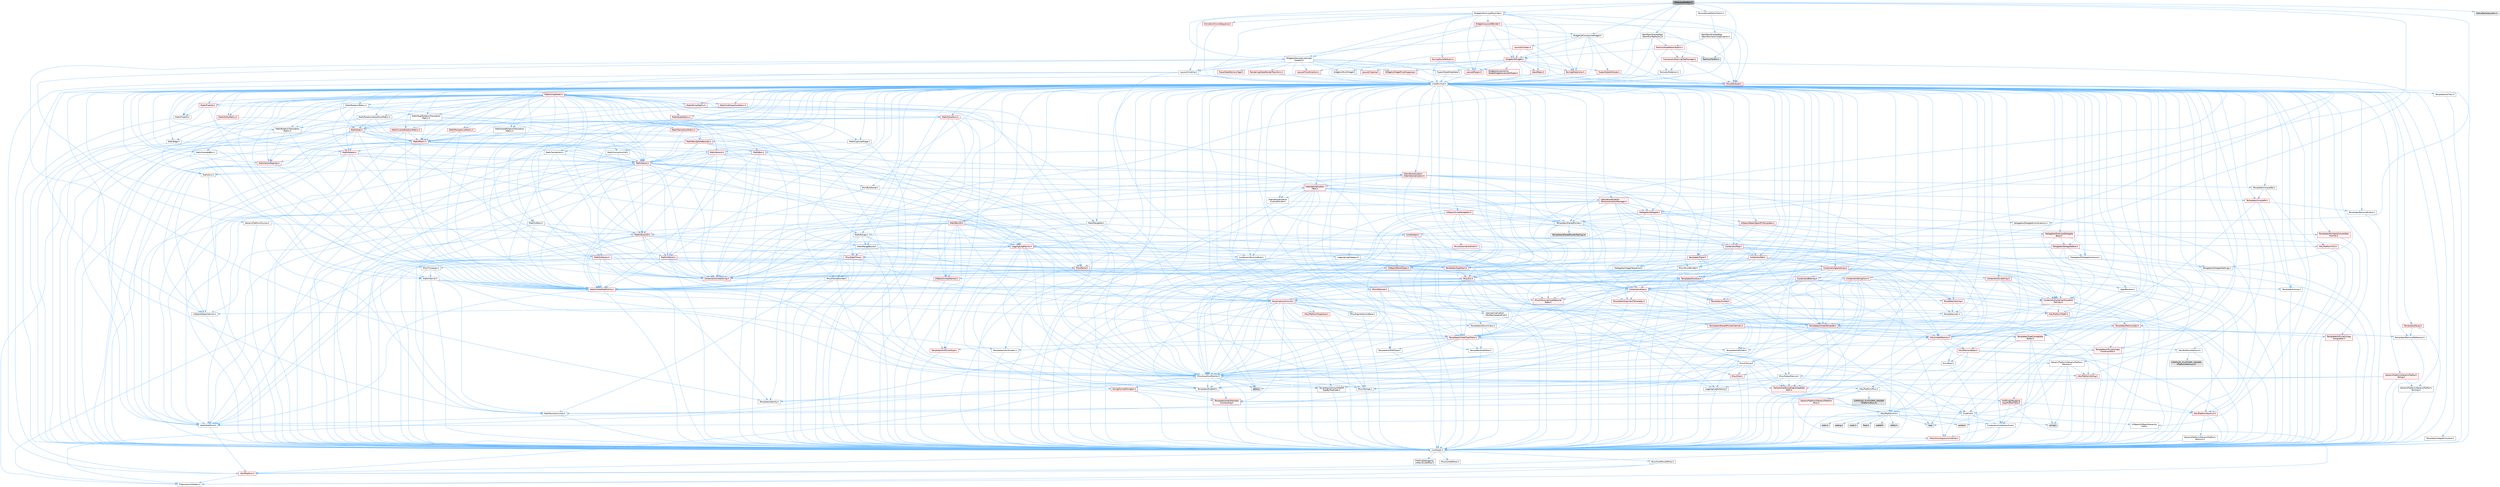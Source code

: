 digraph "SPersonaToolBox.h"
{
 // INTERACTIVE_SVG=YES
 // LATEX_PDF_SIZE
  bgcolor="transparent";
  edge [fontname=Helvetica,fontsize=10,labelfontname=Helvetica,labelfontsize=10];
  node [fontname=Helvetica,fontsize=10,shape=box,height=0.2,width=0.4];
  Node1 [id="Node000001",label="SPersonaToolBox.h",height=0.2,width=0.4,color="gray40", fillcolor="grey60", style="filled", fontcolor="black",tooltip=" "];
  Node1 -> Node2 [id="edge1_Node000001_Node000002",color="steelblue1",style="solid",tooltip=" "];
  Node2 [id="Node000002",label="PersonaAssetEditorToolkit.h",height=0.2,width=0.4,color="grey40", fillcolor="white", style="filled",URL="$df/db8/PersonaAssetEditorToolkit_8h.html",tooltip=" "];
  Node2 -> Node3 [id="edge2_Node000002_Node000003",color="steelblue1",style="solid",tooltip=" "];
  Node3 [id="Node000003",label="WorkflowOrientedApp\l/WorkflowCentricApplication.h",height=0.2,width=0.4,color="grey40", fillcolor="white", style="filled",URL="$dc/dc7/WorkflowCentricApplication_8h.html",tooltip=" "];
  Node3 -> Node4 [id="edge3_Node000003_Node000004",color="steelblue1",style="solid",tooltip=" "];
  Node4 [id="Node000004",label="CoreMinimal.h",height=0.2,width=0.4,color="grey40", fillcolor="white", style="filled",URL="$d7/d67/CoreMinimal_8h.html",tooltip=" "];
  Node4 -> Node5 [id="edge4_Node000004_Node000005",color="steelblue1",style="solid",tooltip=" "];
  Node5 [id="Node000005",label="CoreTypes.h",height=0.2,width=0.4,color="grey40", fillcolor="white", style="filled",URL="$dc/dec/CoreTypes_8h.html",tooltip=" "];
  Node5 -> Node6 [id="edge5_Node000005_Node000006",color="steelblue1",style="solid",tooltip=" "];
  Node6 [id="Node000006",label="HAL/Platform.h",height=0.2,width=0.4,color="red", fillcolor="#FFF0F0", style="filled",URL="$d9/dd0/Platform_8h.html",tooltip=" "];
  Node6 -> Node10 [id="edge6_Node000006_Node000010",color="steelblue1",style="solid",tooltip=" "];
  Node10 [id="Node000010",label="PreprocessorHelpers.h",height=0.2,width=0.4,color="grey40", fillcolor="white", style="filled",URL="$db/ddb/PreprocessorHelpers_8h.html",tooltip=" "];
  Node5 -> Node16 [id="edge7_Node000005_Node000016",color="steelblue1",style="solid",tooltip=" "];
  Node16 [id="Node000016",label="ProfilingDebugging\l/UMemoryDefines.h",height=0.2,width=0.4,color="grey40", fillcolor="white", style="filled",URL="$d2/da2/UMemoryDefines_8h.html",tooltip=" "];
  Node5 -> Node17 [id="edge8_Node000005_Node000017",color="steelblue1",style="solid",tooltip=" "];
  Node17 [id="Node000017",label="Misc/CoreMiscDefines.h",height=0.2,width=0.4,color="grey40", fillcolor="white", style="filled",URL="$da/d38/CoreMiscDefines_8h.html",tooltip=" "];
  Node17 -> Node6 [id="edge9_Node000017_Node000006",color="steelblue1",style="solid",tooltip=" "];
  Node17 -> Node10 [id="edge10_Node000017_Node000010",color="steelblue1",style="solid",tooltip=" "];
  Node5 -> Node18 [id="edge11_Node000005_Node000018",color="steelblue1",style="solid",tooltip=" "];
  Node18 [id="Node000018",label="Misc/CoreDefines.h",height=0.2,width=0.4,color="grey40", fillcolor="white", style="filled",URL="$d3/dd2/CoreDefines_8h.html",tooltip=" "];
  Node4 -> Node19 [id="edge12_Node000004_Node000019",color="steelblue1",style="solid",tooltip=" "];
  Node19 [id="Node000019",label="CoreFwd.h",height=0.2,width=0.4,color="grey40", fillcolor="white", style="filled",URL="$d1/d1e/CoreFwd_8h.html",tooltip=" "];
  Node19 -> Node5 [id="edge13_Node000019_Node000005",color="steelblue1",style="solid",tooltip=" "];
  Node19 -> Node20 [id="edge14_Node000019_Node000020",color="steelblue1",style="solid",tooltip=" "];
  Node20 [id="Node000020",label="Containers/ContainersFwd.h",height=0.2,width=0.4,color="grey40", fillcolor="white", style="filled",URL="$d4/d0a/ContainersFwd_8h.html",tooltip=" "];
  Node20 -> Node6 [id="edge15_Node000020_Node000006",color="steelblue1",style="solid",tooltip=" "];
  Node20 -> Node5 [id="edge16_Node000020_Node000005",color="steelblue1",style="solid",tooltip=" "];
  Node20 -> Node21 [id="edge17_Node000020_Node000021",color="steelblue1",style="solid",tooltip=" "];
  Node21 [id="Node000021",label="Traits/IsContiguousContainer.h",height=0.2,width=0.4,color="red", fillcolor="#FFF0F0", style="filled",URL="$d5/d3c/IsContiguousContainer_8h.html",tooltip=" "];
  Node21 -> Node5 [id="edge18_Node000021_Node000005",color="steelblue1",style="solid",tooltip=" "];
  Node19 -> Node24 [id="edge19_Node000019_Node000024",color="steelblue1",style="solid",tooltip=" "];
  Node24 [id="Node000024",label="Math/MathFwd.h",height=0.2,width=0.4,color="grey40", fillcolor="white", style="filled",URL="$d2/d10/MathFwd_8h.html",tooltip=" "];
  Node24 -> Node6 [id="edge20_Node000024_Node000006",color="steelblue1",style="solid",tooltip=" "];
  Node19 -> Node25 [id="edge21_Node000019_Node000025",color="steelblue1",style="solid",tooltip=" "];
  Node25 [id="Node000025",label="UObject/UObjectHierarchy\lFwd.h",height=0.2,width=0.4,color="grey40", fillcolor="white", style="filled",URL="$d3/d13/UObjectHierarchyFwd_8h.html",tooltip=" "];
  Node4 -> Node25 [id="edge22_Node000004_Node000025",color="steelblue1",style="solid",tooltip=" "];
  Node4 -> Node20 [id="edge23_Node000004_Node000020",color="steelblue1",style="solid",tooltip=" "];
  Node4 -> Node26 [id="edge24_Node000004_Node000026",color="steelblue1",style="solid",tooltip=" "];
  Node26 [id="Node000026",label="Misc/VarArgs.h",height=0.2,width=0.4,color="grey40", fillcolor="white", style="filled",URL="$d5/d6f/VarArgs_8h.html",tooltip=" "];
  Node26 -> Node5 [id="edge25_Node000026_Node000005",color="steelblue1",style="solid",tooltip=" "];
  Node4 -> Node27 [id="edge26_Node000004_Node000027",color="steelblue1",style="solid",tooltip=" "];
  Node27 [id="Node000027",label="Logging/LogVerbosity.h",height=0.2,width=0.4,color="grey40", fillcolor="white", style="filled",URL="$d2/d8f/LogVerbosity_8h.html",tooltip=" "];
  Node27 -> Node5 [id="edge27_Node000027_Node000005",color="steelblue1",style="solid",tooltip=" "];
  Node4 -> Node28 [id="edge28_Node000004_Node000028",color="steelblue1",style="solid",tooltip=" "];
  Node28 [id="Node000028",label="Misc/OutputDevice.h",height=0.2,width=0.4,color="grey40", fillcolor="white", style="filled",URL="$d7/d32/OutputDevice_8h.html",tooltip=" "];
  Node28 -> Node19 [id="edge29_Node000028_Node000019",color="steelblue1",style="solid",tooltip=" "];
  Node28 -> Node5 [id="edge30_Node000028_Node000005",color="steelblue1",style="solid",tooltip=" "];
  Node28 -> Node27 [id="edge31_Node000028_Node000027",color="steelblue1",style="solid",tooltip=" "];
  Node28 -> Node26 [id="edge32_Node000028_Node000026",color="steelblue1",style="solid",tooltip=" "];
  Node28 -> Node29 [id="edge33_Node000028_Node000029",color="steelblue1",style="solid",tooltip=" "];
  Node29 [id="Node000029",label="Templates/IsArrayOrRefOf\lTypeByPredicate.h",height=0.2,width=0.4,color="grey40", fillcolor="white", style="filled",URL="$d6/da1/IsArrayOrRefOfTypeByPredicate_8h.html",tooltip=" "];
  Node29 -> Node5 [id="edge34_Node000029_Node000005",color="steelblue1",style="solid",tooltip=" "];
  Node28 -> Node30 [id="edge35_Node000028_Node000030",color="steelblue1",style="solid",tooltip=" "];
  Node30 [id="Node000030",label="Templates/IsValidVariadic\lFunctionArg.h",height=0.2,width=0.4,color="red", fillcolor="#FFF0F0", style="filled",URL="$d0/dc8/IsValidVariadicFunctionArg_8h.html",tooltip=" "];
  Node30 -> Node5 [id="edge36_Node000030_Node000005",color="steelblue1",style="solid",tooltip=" "];
  Node28 -> Node32 [id="edge37_Node000028_Node000032",color="steelblue1",style="solid",tooltip=" "];
  Node32 [id="Node000032",label="Traits/IsCharEncodingCompatible\lWith.h",height=0.2,width=0.4,color="red", fillcolor="#FFF0F0", style="filled",URL="$df/dd1/IsCharEncodingCompatibleWith_8h.html",tooltip=" "];
  Node4 -> Node34 [id="edge38_Node000004_Node000034",color="steelblue1",style="solid",tooltip=" "];
  Node34 [id="Node000034",label="HAL/PlatformCrt.h",height=0.2,width=0.4,color="grey40", fillcolor="white", style="filled",URL="$d8/d75/PlatformCrt_8h.html",tooltip=" "];
  Node34 -> Node35 [id="edge39_Node000034_Node000035",color="steelblue1",style="solid",tooltip=" "];
  Node35 [id="Node000035",label="new",height=0.2,width=0.4,color="grey60", fillcolor="#E0E0E0", style="filled",tooltip=" "];
  Node34 -> Node36 [id="edge40_Node000034_Node000036",color="steelblue1",style="solid",tooltip=" "];
  Node36 [id="Node000036",label="wchar.h",height=0.2,width=0.4,color="grey60", fillcolor="#E0E0E0", style="filled",tooltip=" "];
  Node34 -> Node37 [id="edge41_Node000034_Node000037",color="steelblue1",style="solid",tooltip=" "];
  Node37 [id="Node000037",label="stddef.h",height=0.2,width=0.4,color="grey60", fillcolor="#E0E0E0", style="filled",tooltip=" "];
  Node34 -> Node38 [id="edge42_Node000034_Node000038",color="steelblue1",style="solid",tooltip=" "];
  Node38 [id="Node000038",label="stdlib.h",height=0.2,width=0.4,color="grey60", fillcolor="#E0E0E0", style="filled",tooltip=" "];
  Node34 -> Node39 [id="edge43_Node000034_Node000039",color="steelblue1",style="solid",tooltip=" "];
  Node39 [id="Node000039",label="stdio.h",height=0.2,width=0.4,color="grey60", fillcolor="#E0E0E0", style="filled",tooltip=" "];
  Node34 -> Node40 [id="edge44_Node000034_Node000040",color="steelblue1",style="solid",tooltip=" "];
  Node40 [id="Node000040",label="stdarg.h",height=0.2,width=0.4,color="grey60", fillcolor="#E0E0E0", style="filled",tooltip=" "];
  Node34 -> Node41 [id="edge45_Node000034_Node000041",color="steelblue1",style="solid",tooltip=" "];
  Node41 [id="Node000041",label="math.h",height=0.2,width=0.4,color="grey60", fillcolor="#E0E0E0", style="filled",tooltip=" "];
  Node34 -> Node42 [id="edge46_Node000034_Node000042",color="steelblue1",style="solid",tooltip=" "];
  Node42 [id="Node000042",label="float.h",height=0.2,width=0.4,color="grey60", fillcolor="#E0E0E0", style="filled",tooltip=" "];
  Node34 -> Node43 [id="edge47_Node000034_Node000043",color="steelblue1",style="solid",tooltip=" "];
  Node43 [id="Node000043",label="string.h",height=0.2,width=0.4,color="grey60", fillcolor="#E0E0E0", style="filled",tooltip=" "];
  Node4 -> Node44 [id="edge48_Node000004_Node000044",color="steelblue1",style="solid",tooltip=" "];
  Node44 [id="Node000044",label="HAL/PlatformMisc.h",height=0.2,width=0.4,color="grey40", fillcolor="white", style="filled",URL="$d0/df5/PlatformMisc_8h.html",tooltip=" "];
  Node44 -> Node5 [id="edge49_Node000044_Node000005",color="steelblue1",style="solid",tooltip=" "];
  Node44 -> Node45 [id="edge50_Node000044_Node000045",color="steelblue1",style="solid",tooltip=" "];
  Node45 [id="Node000045",label="GenericPlatform/GenericPlatform\lMisc.h",height=0.2,width=0.4,color="red", fillcolor="#FFF0F0", style="filled",URL="$db/d9a/GenericPlatformMisc_8h.html",tooltip=" "];
  Node45 -> Node19 [id="edge51_Node000045_Node000019",color="steelblue1",style="solid",tooltip=" "];
  Node45 -> Node5 [id="edge52_Node000045_Node000005",color="steelblue1",style="solid",tooltip=" "];
  Node45 -> Node34 [id="edge53_Node000045_Node000034",color="steelblue1",style="solid",tooltip=" "];
  Node45 -> Node49 [id="edge54_Node000045_Node000049",color="steelblue1",style="solid",tooltip=" "];
  Node49 [id="Node000049",label="Math/NumericLimits.h",height=0.2,width=0.4,color="grey40", fillcolor="white", style="filled",URL="$df/d1b/NumericLimits_8h.html",tooltip=" "];
  Node49 -> Node5 [id="edge55_Node000049_Node000005",color="steelblue1",style="solid",tooltip=" "];
  Node44 -> Node54 [id="edge56_Node000044_Node000054",color="steelblue1",style="solid",tooltip=" "];
  Node54 [id="Node000054",label="COMPILED_PLATFORM_HEADER\l(PlatformMisc.h)",height=0.2,width=0.4,color="grey60", fillcolor="#E0E0E0", style="filled",tooltip=" "];
  Node44 -> Node55 [id="edge57_Node000044_Node000055",color="steelblue1",style="solid",tooltip=" "];
  Node55 [id="Node000055",label="ProfilingDebugging\l/CpuProfilerTrace.h",height=0.2,width=0.4,color="red", fillcolor="#FFF0F0", style="filled",URL="$da/dcb/CpuProfilerTrace_8h.html",tooltip=" "];
  Node55 -> Node5 [id="edge58_Node000055_Node000005",color="steelblue1",style="solid",tooltip=" "];
  Node55 -> Node20 [id="edge59_Node000055_Node000020",color="steelblue1",style="solid",tooltip=" "];
  Node55 -> Node56 [id="edge60_Node000055_Node000056",color="steelblue1",style="solid",tooltip=" "];
  Node56 [id="Node000056",label="HAL/PlatformAtomics.h",height=0.2,width=0.4,color="red", fillcolor="#FFF0F0", style="filled",URL="$d3/d36/PlatformAtomics_8h.html",tooltip=" "];
  Node56 -> Node5 [id="edge61_Node000056_Node000005",color="steelblue1",style="solid",tooltip=" "];
  Node56 -> Node57 [id="edge62_Node000056_Node000057",color="steelblue1",style="solid",tooltip=" "];
  Node57 [id="Node000057",label="GenericPlatform/GenericPlatform\lAtomics.h",height=0.2,width=0.4,color="grey40", fillcolor="white", style="filled",URL="$da/d72/GenericPlatformAtomics_8h.html",tooltip=" "];
  Node57 -> Node5 [id="edge63_Node000057_Node000005",color="steelblue1",style="solid",tooltip=" "];
  Node55 -> Node10 [id="edge64_Node000055_Node000010",color="steelblue1",style="solid",tooltip=" "];
  Node4 -> Node63 [id="edge65_Node000004_Node000063",color="steelblue1",style="solid",tooltip=" "];
  Node63 [id="Node000063",label="Misc/AssertionMacros.h",height=0.2,width=0.4,color="grey40", fillcolor="white", style="filled",URL="$d0/dfa/AssertionMacros_8h.html",tooltip=" "];
  Node63 -> Node5 [id="edge66_Node000063_Node000005",color="steelblue1",style="solid",tooltip=" "];
  Node63 -> Node6 [id="edge67_Node000063_Node000006",color="steelblue1",style="solid",tooltip=" "];
  Node63 -> Node44 [id="edge68_Node000063_Node000044",color="steelblue1",style="solid",tooltip=" "];
  Node63 -> Node10 [id="edge69_Node000063_Node000010",color="steelblue1",style="solid",tooltip=" "];
  Node63 -> Node64 [id="edge70_Node000063_Node000064",color="steelblue1",style="solid",tooltip=" "];
  Node64 [id="Node000064",label="Templates/EnableIf.h",height=0.2,width=0.4,color="grey40", fillcolor="white", style="filled",URL="$d7/d60/EnableIf_8h.html",tooltip=" "];
  Node64 -> Node5 [id="edge71_Node000064_Node000005",color="steelblue1",style="solid",tooltip=" "];
  Node63 -> Node29 [id="edge72_Node000063_Node000029",color="steelblue1",style="solid",tooltip=" "];
  Node63 -> Node30 [id="edge73_Node000063_Node000030",color="steelblue1",style="solid",tooltip=" "];
  Node63 -> Node32 [id="edge74_Node000063_Node000032",color="steelblue1",style="solid",tooltip=" "];
  Node63 -> Node26 [id="edge75_Node000063_Node000026",color="steelblue1",style="solid",tooltip=" "];
  Node63 -> Node65 [id="edge76_Node000063_Node000065",color="steelblue1",style="solid",tooltip=" "];
  Node65 [id="Node000065",label="String/FormatStringSan.h",height=0.2,width=0.4,color="red", fillcolor="#FFF0F0", style="filled",URL="$d3/d8b/FormatStringSan_8h.html",tooltip=" "];
  Node65 -> Node5 [id="edge77_Node000065_Node000005",color="steelblue1",style="solid",tooltip=" "];
  Node65 -> Node67 [id="edge78_Node000065_Node000067",color="steelblue1",style="solid",tooltip=" "];
  Node67 [id="Node000067",label="Templates/Identity.h",height=0.2,width=0.4,color="grey40", fillcolor="white", style="filled",URL="$d0/dd5/Identity_8h.html",tooltip=" "];
  Node65 -> Node30 [id="edge79_Node000065_Node000030",color="steelblue1",style="solid",tooltip=" "];
  Node65 -> Node20 [id="edge80_Node000065_Node000020",color="steelblue1",style="solid",tooltip=" "];
  Node63 -> Node71 [id="edge81_Node000063_Node000071",color="steelblue1",style="solid",tooltip=" "];
  Node71 [id="Node000071",label="atomic",height=0.2,width=0.4,color="grey60", fillcolor="#E0E0E0", style="filled",tooltip=" "];
  Node4 -> Node72 [id="edge82_Node000004_Node000072",color="steelblue1",style="solid",tooltip=" "];
  Node72 [id="Node000072",label="Templates/IsPointer.h",height=0.2,width=0.4,color="grey40", fillcolor="white", style="filled",URL="$d7/d05/IsPointer_8h.html",tooltip=" "];
  Node72 -> Node5 [id="edge83_Node000072_Node000005",color="steelblue1",style="solid",tooltip=" "];
  Node4 -> Node73 [id="edge84_Node000004_Node000073",color="steelblue1",style="solid",tooltip=" "];
  Node73 [id="Node000073",label="HAL/PlatformMemory.h",height=0.2,width=0.4,color="grey40", fillcolor="white", style="filled",URL="$de/d68/PlatformMemory_8h.html",tooltip=" "];
  Node73 -> Node5 [id="edge85_Node000073_Node000005",color="steelblue1",style="solid",tooltip=" "];
  Node73 -> Node74 [id="edge86_Node000073_Node000074",color="steelblue1",style="solid",tooltip=" "];
  Node74 [id="Node000074",label="GenericPlatform/GenericPlatform\lMemory.h",height=0.2,width=0.4,color="grey40", fillcolor="white", style="filled",URL="$dd/d22/GenericPlatformMemory_8h.html",tooltip=" "];
  Node74 -> Node19 [id="edge87_Node000074_Node000019",color="steelblue1",style="solid",tooltip=" "];
  Node74 -> Node5 [id="edge88_Node000074_Node000005",color="steelblue1",style="solid",tooltip=" "];
  Node74 -> Node75 [id="edge89_Node000074_Node000075",color="steelblue1",style="solid",tooltip=" "];
  Node75 [id="Node000075",label="HAL/PlatformString.h",height=0.2,width=0.4,color="red", fillcolor="#FFF0F0", style="filled",URL="$db/db5/PlatformString_8h.html",tooltip=" "];
  Node75 -> Node5 [id="edge90_Node000075_Node000005",color="steelblue1",style="solid",tooltip=" "];
  Node74 -> Node43 [id="edge91_Node000074_Node000043",color="steelblue1",style="solid",tooltip=" "];
  Node74 -> Node36 [id="edge92_Node000074_Node000036",color="steelblue1",style="solid",tooltip=" "];
  Node73 -> Node77 [id="edge93_Node000073_Node000077",color="steelblue1",style="solid",tooltip=" "];
  Node77 [id="Node000077",label="COMPILED_PLATFORM_HEADER\l(PlatformMemory.h)",height=0.2,width=0.4,color="grey60", fillcolor="#E0E0E0", style="filled",tooltip=" "];
  Node4 -> Node56 [id="edge94_Node000004_Node000056",color="steelblue1",style="solid",tooltip=" "];
  Node4 -> Node78 [id="edge95_Node000004_Node000078",color="steelblue1",style="solid",tooltip=" "];
  Node78 [id="Node000078",label="Misc/Exec.h",height=0.2,width=0.4,color="grey40", fillcolor="white", style="filled",URL="$de/ddb/Exec_8h.html",tooltip=" "];
  Node78 -> Node5 [id="edge96_Node000078_Node000005",color="steelblue1",style="solid",tooltip=" "];
  Node78 -> Node63 [id="edge97_Node000078_Node000063",color="steelblue1",style="solid",tooltip=" "];
  Node4 -> Node79 [id="edge98_Node000004_Node000079",color="steelblue1",style="solid",tooltip=" "];
  Node79 [id="Node000079",label="HAL/MemoryBase.h",height=0.2,width=0.4,color="red", fillcolor="#FFF0F0", style="filled",URL="$d6/d9f/MemoryBase_8h.html",tooltip=" "];
  Node79 -> Node5 [id="edge99_Node000079_Node000005",color="steelblue1",style="solid",tooltip=" "];
  Node79 -> Node56 [id="edge100_Node000079_Node000056",color="steelblue1",style="solid",tooltip=" "];
  Node79 -> Node34 [id="edge101_Node000079_Node000034",color="steelblue1",style="solid",tooltip=" "];
  Node79 -> Node78 [id="edge102_Node000079_Node000078",color="steelblue1",style="solid",tooltip=" "];
  Node79 -> Node28 [id="edge103_Node000079_Node000028",color="steelblue1",style="solid",tooltip=" "];
  Node4 -> Node89 [id="edge104_Node000004_Node000089",color="steelblue1",style="solid",tooltip=" "];
  Node89 [id="Node000089",label="HAL/UnrealMemory.h",height=0.2,width=0.4,color="red", fillcolor="#FFF0F0", style="filled",URL="$d9/d96/UnrealMemory_8h.html",tooltip=" "];
  Node89 -> Node5 [id="edge105_Node000089_Node000005",color="steelblue1",style="solid",tooltip=" "];
  Node89 -> Node74 [id="edge106_Node000089_Node000074",color="steelblue1",style="solid",tooltip=" "];
  Node89 -> Node79 [id="edge107_Node000089_Node000079",color="steelblue1",style="solid",tooltip=" "];
  Node89 -> Node73 [id="edge108_Node000089_Node000073",color="steelblue1",style="solid",tooltip=" "];
  Node89 -> Node72 [id="edge109_Node000089_Node000072",color="steelblue1",style="solid",tooltip=" "];
  Node4 -> Node91 [id="edge110_Node000004_Node000091",color="steelblue1",style="solid",tooltip=" "];
  Node91 [id="Node000091",label="Templates/IsArithmetic.h",height=0.2,width=0.4,color="grey40", fillcolor="white", style="filled",URL="$d2/d5d/IsArithmetic_8h.html",tooltip=" "];
  Node91 -> Node5 [id="edge111_Node000091_Node000005",color="steelblue1",style="solid",tooltip=" "];
  Node4 -> Node85 [id="edge112_Node000004_Node000085",color="steelblue1",style="solid",tooltip=" "];
  Node85 [id="Node000085",label="Templates/AndOrNot.h",height=0.2,width=0.4,color="grey40", fillcolor="white", style="filled",URL="$db/d0a/AndOrNot_8h.html",tooltip=" "];
  Node85 -> Node5 [id="edge113_Node000085_Node000005",color="steelblue1",style="solid",tooltip=" "];
  Node4 -> Node92 [id="edge114_Node000004_Node000092",color="steelblue1",style="solid",tooltip=" "];
  Node92 [id="Node000092",label="Templates/IsPODType.h",height=0.2,width=0.4,color="grey40", fillcolor="white", style="filled",URL="$d7/db1/IsPODType_8h.html",tooltip=" "];
  Node92 -> Node5 [id="edge115_Node000092_Node000005",color="steelblue1",style="solid",tooltip=" "];
  Node4 -> Node93 [id="edge116_Node000004_Node000093",color="steelblue1",style="solid",tooltip=" "];
  Node93 [id="Node000093",label="Templates/IsUECoreType.h",height=0.2,width=0.4,color="red", fillcolor="#FFF0F0", style="filled",URL="$d1/db8/IsUECoreType_8h.html",tooltip=" "];
  Node93 -> Node5 [id="edge117_Node000093_Node000005",color="steelblue1",style="solid",tooltip=" "];
  Node4 -> Node86 [id="edge118_Node000004_Node000086",color="steelblue1",style="solid",tooltip=" "];
  Node86 [id="Node000086",label="Templates/IsTriviallyCopy\lConstructible.h",height=0.2,width=0.4,color="red", fillcolor="#FFF0F0", style="filled",URL="$d3/d78/IsTriviallyCopyConstructible_8h.html",tooltip=" "];
  Node86 -> Node5 [id="edge119_Node000086_Node000005",color="steelblue1",style="solid",tooltip=" "];
  Node4 -> Node94 [id="edge120_Node000004_Node000094",color="steelblue1",style="solid",tooltip=" "];
  Node94 [id="Node000094",label="Templates/UnrealTypeTraits.h",height=0.2,width=0.4,color="red", fillcolor="#FFF0F0", style="filled",URL="$d2/d2d/UnrealTypeTraits_8h.html",tooltip=" "];
  Node94 -> Node5 [id="edge121_Node000094_Node000005",color="steelblue1",style="solid",tooltip=" "];
  Node94 -> Node72 [id="edge122_Node000094_Node000072",color="steelblue1",style="solid",tooltip=" "];
  Node94 -> Node63 [id="edge123_Node000094_Node000063",color="steelblue1",style="solid",tooltip=" "];
  Node94 -> Node85 [id="edge124_Node000094_Node000085",color="steelblue1",style="solid",tooltip=" "];
  Node94 -> Node64 [id="edge125_Node000094_Node000064",color="steelblue1",style="solid",tooltip=" "];
  Node94 -> Node91 [id="edge126_Node000094_Node000091",color="steelblue1",style="solid",tooltip=" "];
  Node94 -> Node92 [id="edge127_Node000094_Node000092",color="steelblue1",style="solid",tooltip=" "];
  Node94 -> Node93 [id="edge128_Node000094_Node000093",color="steelblue1",style="solid",tooltip=" "];
  Node94 -> Node86 [id="edge129_Node000094_Node000086",color="steelblue1",style="solid",tooltip=" "];
  Node4 -> Node64 [id="edge130_Node000004_Node000064",color="steelblue1",style="solid",tooltip=" "];
  Node4 -> Node96 [id="edge131_Node000004_Node000096",color="steelblue1",style="solid",tooltip=" "];
  Node96 [id="Node000096",label="Templates/RemoveReference.h",height=0.2,width=0.4,color="grey40", fillcolor="white", style="filled",URL="$da/dbe/RemoveReference_8h.html",tooltip=" "];
  Node96 -> Node5 [id="edge132_Node000096_Node000005",color="steelblue1",style="solid",tooltip=" "];
  Node4 -> Node97 [id="edge133_Node000004_Node000097",color="steelblue1",style="solid",tooltip=" "];
  Node97 [id="Node000097",label="Templates/IntegralConstant.h",height=0.2,width=0.4,color="grey40", fillcolor="white", style="filled",URL="$db/d1b/IntegralConstant_8h.html",tooltip=" "];
  Node97 -> Node5 [id="edge134_Node000097_Node000005",color="steelblue1",style="solid",tooltip=" "];
  Node4 -> Node98 [id="edge135_Node000004_Node000098",color="steelblue1",style="solid",tooltip=" "];
  Node98 [id="Node000098",label="Templates/IsClass.h",height=0.2,width=0.4,color="grey40", fillcolor="white", style="filled",URL="$db/dcb/IsClass_8h.html",tooltip=" "];
  Node98 -> Node5 [id="edge136_Node000098_Node000005",color="steelblue1",style="solid",tooltip=" "];
  Node4 -> Node99 [id="edge137_Node000004_Node000099",color="steelblue1",style="solid",tooltip=" "];
  Node99 [id="Node000099",label="Templates/TypeCompatible\lBytes.h",height=0.2,width=0.4,color="red", fillcolor="#FFF0F0", style="filled",URL="$df/d0a/TypeCompatibleBytes_8h.html",tooltip=" "];
  Node99 -> Node5 [id="edge138_Node000099_Node000005",color="steelblue1",style="solid",tooltip=" "];
  Node99 -> Node43 [id="edge139_Node000099_Node000043",color="steelblue1",style="solid",tooltip=" "];
  Node99 -> Node35 [id="edge140_Node000099_Node000035",color="steelblue1",style="solid",tooltip=" "];
  Node4 -> Node21 [id="edge141_Node000004_Node000021",color="steelblue1",style="solid",tooltip=" "];
  Node4 -> Node100 [id="edge142_Node000004_Node000100",color="steelblue1",style="solid",tooltip=" "];
  Node100 [id="Node000100",label="Templates/UnrealTemplate.h",height=0.2,width=0.4,color="red", fillcolor="#FFF0F0", style="filled",URL="$d4/d24/UnrealTemplate_8h.html",tooltip=" "];
  Node100 -> Node5 [id="edge143_Node000100_Node000005",color="steelblue1",style="solid",tooltip=" "];
  Node100 -> Node72 [id="edge144_Node000100_Node000072",color="steelblue1",style="solid",tooltip=" "];
  Node100 -> Node89 [id="edge145_Node000100_Node000089",color="steelblue1",style="solid",tooltip=" "];
  Node100 -> Node94 [id="edge146_Node000100_Node000094",color="steelblue1",style="solid",tooltip=" "];
  Node100 -> Node96 [id="edge147_Node000100_Node000096",color="steelblue1",style="solid",tooltip=" "];
  Node100 -> Node99 [id="edge148_Node000100_Node000099",color="steelblue1",style="solid",tooltip=" "];
  Node100 -> Node67 [id="edge149_Node000100_Node000067",color="steelblue1",style="solid",tooltip=" "];
  Node100 -> Node21 [id="edge150_Node000100_Node000021",color="steelblue1",style="solid",tooltip=" "];
  Node4 -> Node49 [id="edge151_Node000004_Node000049",color="steelblue1",style="solid",tooltip=" "];
  Node4 -> Node104 [id="edge152_Node000004_Node000104",color="steelblue1",style="solid",tooltip=" "];
  Node104 [id="Node000104",label="HAL/PlatformMath.h",height=0.2,width=0.4,color="red", fillcolor="#FFF0F0", style="filled",URL="$dc/d53/PlatformMath_8h.html",tooltip=" "];
  Node104 -> Node5 [id="edge153_Node000104_Node000005",color="steelblue1",style="solid",tooltip=" "];
  Node4 -> Node87 [id="edge154_Node000004_Node000087",color="steelblue1",style="solid",tooltip=" "];
  Node87 [id="Node000087",label="Templates/IsTriviallyCopy\lAssignable.h",height=0.2,width=0.4,color="red", fillcolor="#FFF0F0", style="filled",URL="$d2/df2/IsTriviallyCopyAssignable_8h.html",tooltip=" "];
  Node87 -> Node5 [id="edge155_Node000087_Node000005",color="steelblue1",style="solid",tooltip=" "];
  Node4 -> Node112 [id="edge156_Node000004_Node000112",color="steelblue1",style="solid",tooltip=" "];
  Node112 [id="Node000112",label="Templates/MemoryOps.h",height=0.2,width=0.4,color="red", fillcolor="#FFF0F0", style="filled",URL="$db/dea/MemoryOps_8h.html",tooltip=" "];
  Node112 -> Node5 [id="edge157_Node000112_Node000005",color="steelblue1",style="solid",tooltip=" "];
  Node112 -> Node89 [id="edge158_Node000112_Node000089",color="steelblue1",style="solid",tooltip=" "];
  Node112 -> Node87 [id="edge159_Node000112_Node000087",color="steelblue1",style="solid",tooltip=" "];
  Node112 -> Node86 [id="edge160_Node000112_Node000086",color="steelblue1",style="solid",tooltip=" "];
  Node112 -> Node94 [id="edge161_Node000112_Node000094",color="steelblue1",style="solid",tooltip=" "];
  Node112 -> Node35 [id="edge162_Node000112_Node000035",color="steelblue1",style="solid",tooltip=" "];
  Node4 -> Node113 [id="edge163_Node000004_Node000113",color="steelblue1",style="solid",tooltip=" "];
  Node113 [id="Node000113",label="Containers/ContainerAllocation\lPolicies.h",height=0.2,width=0.4,color="red", fillcolor="#FFF0F0", style="filled",URL="$d7/dff/ContainerAllocationPolicies_8h.html",tooltip=" "];
  Node113 -> Node5 [id="edge164_Node000113_Node000005",color="steelblue1",style="solid",tooltip=" "];
  Node113 -> Node113 [id="edge165_Node000113_Node000113",color="steelblue1",style="solid",tooltip=" "];
  Node113 -> Node104 [id="edge166_Node000113_Node000104",color="steelblue1",style="solid",tooltip=" "];
  Node113 -> Node89 [id="edge167_Node000113_Node000089",color="steelblue1",style="solid",tooltip=" "];
  Node113 -> Node49 [id="edge168_Node000113_Node000049",color="steelblue1",style="solid",tooltip=" "];
  Node113 -> Node63 [id="edge169_Node000113_Node000063",color="steelblue1",style="solid",tooltip=" "];
  Node113 -> Node112 [id="edge170_Node000113_Node000112",color="steelblue1",style="solid",tooltip=" "];
  Node113 -> Node99 [id="edge171_Node000113_Node000099",color="steelblue1",style="solid",tooltip=" "];
  Node4 -> Node116 [id="edge172_Node000004_Node000116",color="steelblue1",style="solid",tooltip=" "];
  Node116 [id="Node000116",label="Templates/IsEnumClass.h",height=0.2,width=0.4,color="grey40", fillcolor="white", style="filled",URL="$d7/d15/IsEnumClass_8h.html",tooltip=" "];
  Node116 -> Node5 [id="edge173_Node000116_Node000005",color="steelblue1",style="solid",tooltip=" "];
  Node116 -> Node85 [id="edge174_Node000116_Node000085",color="steelblue1",style="solid",tooltip=" "];
  Node4 -> Node117 [id="edge175_Node000004_Node000117",color="steelblue1",style="solid",tooltip=" "];
  Node117 [id="Node000117",label="HAL/PlatformProperties.h",height=0.2,width=0.4,color="red", fillcolor="#FFF0F0", style="filled",URL="$d9/db0/PlatformProperties_8h.html",tooltip=" "];
  Node117 -> Node5 [id="edge176_Node000117_Node000005",color="steelblue1",style="solid",tooltip=" "];
  Node4 -> Node120 [id="edge177_Node000004_Node000120",color="steelblue1",style="solid",tooltip=" "];
  Node120 [id="Node000120",label="Misc/EngineVersionBase.h",height=0.2,width=0.4,color="grey40", fillcolor="white", style="filled",URL="$d5/d2b/EngineVersionBase_8h.html",tooltip=" "];
  Node120 -> Node5 [id="edge178_Node000120_Node000005",color="steelblue1",style="solid",tooltip=" "];
  Node4 -> Node121 [id="edge179_Node000004_Node000121",color="steelblue1",style="solid",tooltip=" "];
  Node121 [id="Node000121",label="Internationalization\l/TextNamespaceFwd.h",height=0.2,width=0.4,color="grey40", fillcolor="white", style="filled",URL="$d8/d97/TextNamespaceFwd_8h.html",tooltip=" "];
  Node121 -> Node5 [id="edge180_Node000121_Node000005",color="steelblue1",style="solid",tooltip=" "];
  Node4 -> Node122 [id="edge181_Node000004_Node000122",color="steelblue1",style="solid",tooltip=" "];
  Node122 [id="Node000122",label="Serialization/Archive.h",height=0.2,width=0.4,color="red", fillcolor="#FFF0F0", style="filled",URL="$d7/d3b/Archive_8h.html",tooltip=" "];
  Node122 -> Node19 [id="edge182_Node000122_Node000019",color="steelblue1",style="solid",tooltip=" "];
  Node122 -> Node5 [id="edge183_Node000122_Node000005",color="steelblue1",style="solid",tooltip=" "];
  Node122 -> Node117 [id="edge184_Node000122_Node000117",color="steelblue1",style="solid",tooltip=" "];
  Node122 -> Node121 [id="edge185_Node000122_Node000121",color="steelblue1",style="solid",tooltip=" "];
  Node122 -> Node24 [id="edge186_Node000122_Node000024",color="steelblue1",style="solid",tooltip=" "];
  Node122 -> Node63 [id="edge187_Node000122_Node000063",color="steelblue1",style="solid",tooltip=" "];
  Node122 -> Node120 [id="edge188_Node000122_Node000120",color="steelblue1",style="solid",tooltip=" "];
  Node122 -> Node26 [id="edge189_Node000122_Node000026",color="steelblue1",style="solid",tooltip=" "];
  Node122 -> Node64 [id="edge190_Node000122_Node000064",color="steelblue1",style="solid",tooltip=" "];
  Node122 -> Node29 [id="edge191_Node000122_Node000029",color="steelblue1",style="solid",tooltip=" "];
  Node122 -> Node116 [id="edge192_Node000122_Node000116",color="steelblue1",style="solid",tooltip=" "];
  Node122 -> Node30 [id="edge193_Node000122_Node000030",color="steelblue1",style="solid",tooltip=" "];
  Node122 -> Node100 [id="edge194_Node000122_Node000100",color="steelblue1",style="solid",tooltip=" "];
  Node122 -> Node32 [id="edge195_Node000122_Node000032",color="steelblue1",style="solid",tooltip=" "];
  Node122 -> Node125 [id="edge196_Node000122_Node000125",color="steelblue1",style="solid",tooltip=" "];
  Node125 [id="Node000125",label="UObject/ObjectVersion.h",height=0.2,width=0.4,color="grey40", fillcolor="white", style="filled",URL="$da/d63/ObjectVersion_8h.html",tooltip=" "];
  Node125 -> Node5 [id="edge197_Node000125_Node000005",color="steelblue1",style="solid",tooltip=" "];
  Node4 -> Node126 [id="edge198_Node000004_Node000126",color="steelblue1",style="solid",tooltip=" "];
  Node126 [id="Node000126",label="Templates/Less.h",height=0.2,width=0.4,color="grey40", fillcolor="white", style="filled",URL="$de/dc8/Less_8h.html",tooltip=" "];
  Node126 -> Node5 [id="edge199_Node000126_Node000005",color="steelblue1",style="solid",tooltip=" "];
  Node126 -> Node100 [id="edge200_Node000126_Node000100",color="steelblue1",style="solid",tooltip=" "];
  Node4 -> Node127 [id="edge201_Node000004_Node000127",color="steelblue1",style="solid",tooltip=" "];
  Node127 [id="Node000127",label="Templates/Sorting.h",height=0.2,width=0.4,color="red", fillcolor="#FFF0F0", style="filled",URL="$d3/d9e/Sorting_8h.html",tooltip=" "];
  Node127 -> Node5 [id="edge202_Node000127_Node000005",color="steelblue1",style="solid",tooltip=" "];
  Node127 -> Node104 [id="edge203_Node000127_Node000104",color="steelblue1",style="solid",tooltip=" "];
  Node127 -> Node126 [id="edge204_Node000127_Node000126",color="steelblue1",style="solid",tooltip=" "];
  Node4 -> Node138 [id="edge205_Node000004_Node000138",color="steelblue1",style="solid",tooltip=" "];
  Node138 [id="Node000138",label="Misc/Char.h",height=0.2,width=0.4,color="red", fillcolor="#FFF0F0", style="filled",URL="$d0/d58/Char_8h.html",tooltip=" "];
  Node138 -> Node5 [id="edge206_Node000138_Node000005",color="steelblue1",style="solid",tooltip=" "];
  Node4 -> Node141 [id="edge207_Node000004_Node000141",color="steelblue1",style="solid",tooltip=" "];
  Node141 [id="Node000141",label="GenericPlatform/GenericPlatform\lStricmp.h",height=0.2,width=0.4,color="grey40", fillcolor="white", style="filled",URL="$d2/d86/GenericPlatformStricmp_8h.html",tooltip=" "];
  Node141 -> Node5 [id="edge208_Node000141_Node000005",color="steelblue1",style="solid",tooltip=" "];
  Node4 -> Node142 [id="edge209_Node000004_Node000142",color="steelblue1",style="solid",tooltip=" "];
  Node142 [id="Node000142",label="GenericPlatform/GenericPlatform\lString.h",height=0.2,width=0.4,color="red", fillcolor="#FFF0F0", style="filled",URL="$dd/d20/GenericPlatformString_8h.html",tooltip=" "];
  Node142 -> Node5 [id="edge210_Node000142_Node000005",color="steelblue1",style="solid",tooltip=" "];
  Node142 -> Node141 [id="edge211_Node000142_Node000141",color="steelblue1",style="solid",tooltip=" "];
  Node142 -> Node64 [id="edge212_Node000142_Node000064",color="steelblue1",style="solid",tooltip=" "];
  Node142 -> Node32 [id="edge213_Node000142_Node000032",color="steelblue1",style="solid",tooltip=" "];
  Node4 -> Node75 [id="edge214_Node000004_Node000075",color="steelblue1",style="solid",tooltip=" "];
  Node4 -> Node145 [id="edge215_Node000004_Node000145",color="steelblue1",style="solid",tooltip=" "];
  Node145 [id="Node000145",label="Misc/CString.h",height=0.2,width=0.4,color="grey40", fillcolor="white", style="filled",URL="$d2/d49/CString_8h.html",tooltip=" "];
  Node145 -> Node5 [id="edge216_Node000145_Node000005",color="steelblue1",style="solid",tooltip=" "];
  Node145 -> Node34 [id="edge217_Node000145_Node000034",color="steelblue1",style="solid",tooltip=" "];
  Node145 -> Node75 [id="edge218_Node000145_Node000075",color="steelblue1",style="solid",tooltip=" "];
  Node145 -> Node63 [id="edge219_Node000145_Node000063",color="steelblue1",style="solid",tooltip=" "];
  Node145 -> Node138 [id="edge220_Node000145_Node000138",color="steelblue1",style="solid",tooltip=" "];
  Node145 -> Node26 [id="edge221_Node000145_Node000026",color="steelblue1",style="solid",tooltip=" "];
  Node145 -> Node29 [id="edge222_Node000145_Node000029",color="steelblue1",style="solid",tooltip=" "];
  Node145 -> Node30 [id="edge223_Node000145_Node000030",color="steelblue1",style="solid",tooltip=" "];
  Node145 -> Node32 [id="edge224_Node000145_Node000032",color="steelblue1",style="solid",tooltip=" "];
  Node4 -> Node146 [id="edge225_Node000004_Node000146",color="steelblue1",style="solid",tooltip=" "];
  Node146 [id="Node000146",label="Misc/Crc.h",height=0.2,width=0.4,color="red", fillcolor="#FFF0F0", style="filled",URL="$d4/dd2/Crc_8h.html",tooltip=" "];
  Node146 -> Node5 [id="edge226_Node000146_Node000005",color="steelblue1",style="solid",tooltip=" "];
  Node146 -> Node75 [id="edge227_Node000146_Node000075",color="steelblue1",style="solid",tooltip=" "];
  Node146 -> Node63 [id="edge228_Node000146_Node000063",color="steelblue1",style="solid",tooltip=" "];
  Node146 -> Node145 [id="edge229_Node000146_Node000145",color="steelblue1",style="solid",tooltip=" "];
  Node146 -> Node138 [id="edge230_Node000146_Node000138",color="steelblue1",style="solid",tooltip=" "];
  Node146 -> Node94 [id="edge231_Node000146_Node000094",color="steelblue1",style="solid",tooltip=" "];
  Node4 -> Node137 [id="edge232_Node000004_Node000137",color="steelblue1",style="solid",tooltip=" "];
  Node137 [id="Node000137",label="Math/UnrealMathUtility.h",height=0.2,width=0.4,color="red", fillcolor="#FFF0F0", style="filled",URL="$db/db8/UnrealMathUtility_8h.html",tooltip=" "];
  Node137 -> Node5 [id="edge233_Node000137_Node000005",color="steelblue1",style="solid",tooltip=" "];
  Node137 -> Node63 [id="edge234_Node000137_Node000063",color="steelblue1",style="solid",tooltip=" "];
  Node137 -> Node104 [id="edge235_Node000137_Node000104",color="steelblue1",style="solid",tooltip=" "];
  Node137 -> Node24 [id="edge236_Node000137_Node000024",color="steelblue1",style="solid",tooltip=" "];
  Node137 -> Node67 [id="edge237_Node000137_Node000067",color="steelblue1",style="solid",tooltip=" "];
  Node4 -> Node147 [id="edge238_Node000004_Node000147",color="steelblue1",style="solid",tooltip=" "];
  Node147 [id="Node000147",label="Containers/UnrealString.h",height=0.2,width=0.4,color="red", fillcolor="#FFF0F0", style="filled",URL="$d5/dba/UnrealString_8h.html",tooltip=" "];
  Node4 -> Node151 [id="edge239_Node000004_Node000151",color="steelblue1",style="solid",tooltip=" "];
  Node151 [id="Node000151",label="Containers/Array.h",height=0.2,width=0.4,color="red", fillcolor="#FFF0F0", style="filled",URL="$df/dd0/Array_8h.html",tooltip=" "];
  Node151 -> Node5 [id="edge240_Node000151_Node000005",color="steelblue1",style="solid",tooltip=" "];
  Node151 -> Node63 [id="edge241_Node000151_Node000063",color="steelblue1",style="solid",tooltip=" "];
  Node151 -> Node152 [id="edge242_Node000151_Node000152",color="steelblue1",style="solid",tooltip=" "];
  Node152 [id="Node000152",label="Misc/IntrusiveUnsetOptional\lState.h",height=0.2,width=0.4,color="red", fillcolor="#FFF0F0", style="filled",URL="$d2/d0a/IntrusiveUnsetOptionalState_8h.html",tooltip=" "];
  Node151 -> Node89 [id="edge243_Node000151_Node000089",color="steelblue1",style="solid",tooltip=" "];
  Node151 -> Node94 [id="edge244_Node000151_Node000094",color="steelblue1",style="solid",tooltip=" "];
  Node151 -> Node100 [id="edge245_Node000151_Node000100",color="steelblue1",style="solid",tooltip=" "];
  Node151 -> Node113 [id="edge246_Node000151_Node000113",color="steelblue1",style="solid",tooltip=" "];
  Node151 -> Node122 [id="edge247_Node000151_Node000122",color="steelblue1",style="solid",tooltip=" "];
  Node151 -> Node130 [id="edge248_Node000151_Node000130",color="steelblue1",style="solid",tooltip=" "];
  Node130 [id="Node000130",label="Templates/Invoke.h",height=0.2,width=0.4,color="red", fillcolor="#FFF0F0", style="filled",URL="$d7/deb/Invoke_8h.html",tooltip=" "];
  Node130 -> Node5 [id="edge249_Node000130_Node000005",color="steelblue1",style="solid",tooltip=" "];
  Node130 -> Node100 [id="edge250_Node000130_Node000100",color="steelblue1",style="solid",tooltip=" "];
  Node151 -> Node126 [id="edge251_Node000151_Node000126",color="steelblue1",style="solid",tooltip=" "];
  Node151 -> Node127 [id="edge252_Node000151_Node000127",color="steelblue1",style="solid",tooltip=" "];
  Node151 -> Node174 [id="edge253_Node000151_Node000174",color="steelblue1",style="solid",tooltip=" "];
  Node174 [id="Node000174",label="Templates/AlignmentTemplates.h",height=0.2,width=0.4,color="red", fillcolor="#FFF0F0", style="filled",URL="$dd/d32/AlignmentTemplates_8h.html",tooltip=" "];
  Node174 -> Node5 [id="edge254_Node000174_Node000005",color="steelblue1",style="solid",tooltip=" "];
  Node174 -> Node72 [id="edge255_Node000174_Node000072",color="steelblue1",style="solid",tooltip=" "];
  Node4 -> Node175 [id="edge256_Node000004_Node000175",color="steelblue1",style="solid",tooltip=" "];
  Node175 [id="Node000175",label="Misc/FrameNumber.h",height=0.2,width=0.4,color="grey40", fillcolor="white", style="filled",URL="$dd/dbd/FrameNumber_8h.html",tooltip=" "];
  Node175 -> Node5 [id="edge257_Node000175_Node000005",color="steelblue1",style="solid",tooltip=" "];
  Node175 -> Node49 [id="edge258_Node000175_Node000049",color="steelblue1",style="solid",tooltip=" "];
  Node175 -> Node137 [id="edge259_Node000175_Node000137",color="steelblue1",style="solid",tooltip=" "];
  Node175 -> Node64 [id="edge260_Node000175_Node000064",color="steelblue1",style="solid",tooltip=" "];
  Node175 -> Node94 [id="edge261_Node000175_Node000094",color="steelblue1",style="solid",tooltip=" "];
  Node4 -> Node176 [id="edge262_Node000004_Node000176",color="steelblue1",style="solid",tooltip=" "];
  Node176 [id="Node000176",label="Misc/Timespan.h",height=0.2,width=0.4,color="grey40", fillcolor="white", style="filled",URL="$da/dd9/Timespan_8h.html",tooltip=" "];
  Node176 -> Node5 [id="edge263_Node000176_Node000005",color="steelblue1",style="solid",tooltip=" "];
  Node176 -> Node177 [id="edge264_Node000176_Node000177",color="steelblue1",style="solid",tooltip=" "];
  Node177 [id="Node000177",label="Math/Interval.h",height=0.2,width=0.4,color="grey40", fillcolor="white", style="filled",URL="$d1/d55/Interval_8h.html",tooltip=" "];
  Node177 -> Node5 [id="edge265_Node000177_Node000005",color="steelblue1",style="solid",tooltip=" "];
  Node177 -> Node91 [id="edge266_Node000177_Node000091",color="steelblue1",style="solid",tooltip=" "];
  Node177 -> Node94 [id="edge267_Node000177_Node000094",color="steelblue1",style="solid",tooltip=" "];
  Node177 -> Node49 [id="edge268_Node000177_Node000049",color="steelblue1",style="solid",tooltip=" "];
  Node177 -> Node137 [id="edge269_Node000177_Node000137",color="steelblue1",style="solid",tooltip=" "];
  Node176 -> Node137 [id="edge270_Node000176_Node000137",color="steelblue1",style="solid",tooltip=" "];
  Node176 -> Node63 [id="edge271_Node000176_Node000063",color="steelblue1",style="solid",tooltip=" "];
  Node4 -> Node178 [id="edge272_Node000004_Node000178",color="steelblue1",style="solid",tooltip=" "];
  Node178 [id="Node000178",label="Containers/StringConv.h",height=0.2,width=0.4,color="red", fillcolor="#FFF0F0", style="filled",URL="$d3/ddf/StringConv_8h.html",tooltip=" "];
  Node178 -> Node5 [id="edge273_Node000178_Node000005",color="steelblue1",style="solid",tooltip=" "];
  Node178 -> Node63 [id="edge274_Node000178_Node000063",color="steelblue1",style="solid",tooltip=" "];
  Node178 -> Node113 [id="edge275_Node000178_Node000113",color="steelblue1",style="solid",tooltip=" "];
  Node178 -> Node151 [id="edge276_Node000178_Node000151",color="steelblue1",style="solid",tooltip=" "];
  Node178 -> Node145 [id="edge277_Node000178_Node000145",color="steelblue1",style="solid",tooltip=" "];
  Node178 -> Node179 [id="edge278_Node000178_Node000179",color="steelblue1",style="solid",tooltip=" "];
  Node179 [id="Node000179",label="Templates/IsArray.h",height=0.2,width=0.4,color="grey40", fillcolor="white", style="filled",URL="$d8/d8d/IsArray_8h.html",tooltip=" "];
  Node179 -> Node5 [id="edge279_Node000179_Node000005",color="steelblue1",style="solid",tooltip=" "];
  Node178 -> Node100 [id="edge280_Node000178_Node000100",color="steelblue1",style="solid",tooltip=" "];
  Node178 -> Node94 [id="edge281_Node000178_Node000094",color="steelblue1",style="solid",tooltip=" "];
  Node178 -> Node32 [id="edge282_Node000178_Node000032",color="steelblue1",style="solid",tooltip=" "];
  Node178 -> Node21 [id="edge283_Node000178_Node000021",color="steelblue1",style="solid",tooltip=" "];
  Node4 -> Node180 [id="edge284_Node000004_Node000180",color="steelblue1",style="solid",tooltip=" "];
  Node180 [id="Node000180",label="UObject/UnrealNames.h",height=0.2,width=0.4,color="red", fillcolor="#FFF0F0", style="filled",URL="$d8/db1/UnrealNames_8h.html",tooltip=" "];
  Node180 -> Node5 [id="edge285_Node000180_Node000005",color="steelblue1",style="solid",tooltip=" "];
  Node4 -> Node182 [id="edge286_Node000004_Node000182",color="steelblue1",style="solid",tooltip=" "];
  Node182 [id="Node000182",label="UObject/NameTypes.h",height=0.2,width=0.4,color="red", fillcolor="#FFF0F0", style="filled",URL="$d6/d35/NameTypes_8h.html",tooltip=" "];
  Node182 -> Node5 [id="edge287_Node000182_Node000005",color="steelblue1",style="solid",tooltip=" "];
  Node182 -> Node63 [id="edge288_Node000182_Node000063",color="steelblue1",style="solid",tooltip=" "];
  Node182 -> Node89 [id="edge289_Node000182_Node000089",color="steelblue1",style="solid",tooltip=" "];
  Node182 -> Node94 [id="edge290_Node000182_Node000094",color="steelblue1",style="solid",tooltip=" "];
  Node182 -> Node100 [id="edge291_Node000182_Node000100",color="steelblue1",style="solid",tooltip=" "];
  Node182 -> Node147 [id="edge292_Node000182_Node000147",color="steelblue1",style="solid",tooltip=" "];
  Node182 -> Node178 [id="edge293_Node000182_Node000178",color="steelblue1",style="solid",tooltip=" "];
  Node182 -> Node180 [id="edge294_Node000182_Node000180",color="steelblue1",style="solid",tooltip=" "];
  Node182 -> Node152 [id="edge295_Node000182_Node000152",color="steelblue1",style="solid",tooltip=" "];
  Node4 -> Node190 [id="edge296_Node000004_Node000190",color="steelblue1",style="solid",tooltip=" "];
  Node190 [id="Node000190",label="Misc/Parse.h",height=0.2,width=0.4,color="red", fillcolor="#FFF0F0", style="filled",URL="$dc/d71/Parse_8h.html",tooltip=" "];
  Node190 -> Node147 [id="edge297_Node000190_Node000147",color="steelblue1",style="solid",tooltip=" "];
  Node190 -> Node5 [id="edge298_Node000190_Node000005",color="steelblue1",style="solid",tooltip=" "];
  Node190 -> Node34 [id="edge299_Node000190_Node000034",color="steelblue1",style="solid",tooltip=" "];
  Node190 -> Node191 [id="edge300_Node000190_Node000191",color="steelblue1",style="solid",tooltip=" "];
  Node191 [id="Node000191",label="Templates/Function.h",height=0.2,width=0.4,color="red", fillcolor="#FFF0F0", style="filled",URL="$df/df5/Function_8h.html",tooltip=" "];
  Node191 -> Node5 [id="edge301_Node000191_Node000005",color="steelblue1",style="solid",tooltip=" "];
  Node191 -> Node63 [id="edge302_Node000191_Node000063",color="steelblue1",style="solid",tooltip=" "];
  Node191 -> Node152 [id="edge303_Node000191_Node000152",color="steelblue1",style="solid",tooltip=" "];
  Node191 -> Node89 [id="edge304_Node000191_Node000089",color="steelblue1",style="solid",tooltip=" "];
  Node191 -> Node94 [id="edge305_Node000191_Node000094",color="steelblue1",style="solid",tooltip=" "];
  Node191 -> Node130 [id="edge306_Node000191_Node000130",color="steelblue1",style="solid",tooltip=" "];
  Node191 -> Node100 [id="edge307_Node000191_Node000100",color="steelblue1",style="solid",tooltip=" "];
  Node191 -> Node137 [id="edge308_Node000191_Node000137",color="steelblue1",style="solid",tooltip=" "];
  Node191 -> Node35 [id="edge309_Node000191_Node000035",color="steelblue1",style="solid",tooltip=" "];
  Node4 -> Node174 [id="edge310_Node000004_Node000174",color="steelblue1",style="solid",tooltip=" "];
  Node4 -> Node193 [id="edge311_Node000004_Node000193",color="steelblue1",style="solid",tooltip=" "];
  Node193 [id="Node000193",label="Misc/StructBuilder.h",height=0.2,width=0.4,color="grey40", fillcolor="white", style="filled",URL="$d9/db3/StructBuilder_8h.html",tooltip=" "];
  Node193 -> Node5 [id="edge312_Node000193_Node000005",color="steelblue1",style="solid",tooltip=" "];
  Node193 -> Node137 [id="edge313_Node000193_Node000137",color="steelblue1",style="solid",tooltip=" "];
  Node193 -> Node174 [id="edge314_Node000193_Node000174",color="steelblue1",style="solid",tooltip=" "];
  Node4 -> Node106 [id="edge315_Node000004_Node000106",color="steelblue1",style="solid",tooltip=" "];
  Node106 [id="Node000106",label="Templates/Decay.h",height=0.2,width=0.4,color="red", fillcolor="#FFF0F0", style="filled",URL="$dd/d0f/Decay_8h.html",tooltip=" "];
  Node106 -> Node5 [id="edge316_Node000106_Node000005",color="steelblue1",style="solid",tooltip=" "];
  Node106 -> Node96 [id="edge317_Node000106_Node000096",color="steelblue1",style="solid",tooltip=" "];
  Node4 -> Node194 [id="edge318_Node000004_Node000194",color="steelblue1",style="solid",tooltip=" "];
  Node194 [id="Node000194",label="Templates/PointerIsConvertible\lFromTo.h",height=0.2,width=0.4,color="red", fillcolor="#FFF0F0", style="filled",URL="$d6/d65/PointerIsConvertibleFromTo_8h.html",tooltip=" "];
  Node194 -> Node5 [id="edge319_Node000194_Node000005",color="steelblue1",style="solid",tooltip=" "];
  Node4 -> Node130 [id="edge320_Node000004_Node000130",color="steelblue1",style="solid",tooltip=" "];
  Node4 -> Node191 [id="edge321_Node000004_Node000191",color="steelblue1",style="solid",tooltip=" "];
  Node4 -> Node163 [id="edge322_Node000004_Node000163",color="steelblue1",style="solid",tooltip=" "];
  Node163 [id="Node000163",label="Templates/TypeHash.h",height=0.2,width=0.4,color="red", fillcolor="#FFF0F0", style="filled",URL="$d1/d62/TypeHash_8h.html",tooltip=" "];
  Node163 -> Node5 [id="edge323_Node000163_Node000005",color="steelblue1",style="solid",tooltip=" "];
  Node163 -> Node146 [id="edge324_Node000163_Node000146",color="steelblue1",style="solid",tooltip=" "];
  Node4 -> Node195 [id="edge325_Node000004_Node000195",color="steelblue1",style="solid",tooltip=" "];
  Node195 [id="Node000195",label="Containers/ScriptArray.h",height=0.2,width=0.4,color="red", fillcolor="#FFF0F0", style="filled",URL="$dc/daf/ScriptArray_8h.html",tooltip=" "];
  Node195 -> Node5 [id="edge326_Node000195_Node000005",color="steelblue1",style="solid",tooltip=" "];
  Node195 -> Node63 [id="edge327_Node000195_Node000063",color="steelblue1",style="solid",tooltip=" "];
  Node195 -> Node89 [id="edge328_Node000195_Node000089",color="steelblue1",style="solid",tooltip=" "];
  Node195 -> Node113 [id="edge329_Node000195_Node000113",color="steelblue1",style="solid",tooltip=" "];
  Node195 -> Node151 [id="edge330_Node000195_Node000151",color="steelblue1",style="solid",tooltip=" "];
  Node4 -> Node196 [id="edge331_Node000004_Node000196",color="steelblue1",style="solid",tooltip=" "];
  Node196 [id="Node000196",label="Containers/BitArray.h",height=0.2,width=0.4,color="red", fillcolor="#FFF0F0", style="filled",URL="$d1/de4/BitArray_8h.html",tooltip=" "];
  Node196 -> Node113 [id="edge332_Node000196_Node000113",color="steelblue1",style="solid",tooltip=" "];
  Node196 -> Node5 [id="edge333_Node000196_Node000005",color="steelblue1",style="solid",tooltip=" "];
  Node196 -> Node56 [id="edge334_Node000196_Node000056",color="steelblue1",style="solid",tooltip=" "];
  Node196 -> Node89 [id="edge335_Node000196_Node000089",color="steelblue1",style="solid",tooltip=" "];
  Node196 -> Node137 [id="edge336_Node000196_Node000137",color="steelblue1",style="solid",tooltip=" "];
  Node196 -> Node63 [id="edge337_Node000196_Node000063",color="steelblue1",style="solid",tooltip=" "];
  Node196 -> Node122 [id="edge338_Node000196_Node000122",color="steelblue1",style="solid",tooltip=" "];
  Node196 -> Node64 [id="edge339_Node000196_Node000064",color="steelblue1",style="solid",tooltip=" "];
  Node196 -> Node130 [id="edge340_Node000196_Node000130",color="steelblue1",style="solid",tooltip=" "];
  Node196 -> Node100 [id="edge341_Node000196_Node000100",color="steelblue1",style="solid",tooltip=" "];
  Node196 -> Node94 [id="edge342_Node000196_Node000094",color="steelblue1",style="solid",tooltip=" "];
  Node4 -> Node197 [id="edge343_Node000004_Node000197",color="steelblue1",style="solid",tooltip=" "];
  Node197 [id="Node000197",label="Containers/SparseArray.h",height=0.2,width=0.4,color="red", fillcolor="#FFF0F0", style="filled",URL="$d5/dbf/SparseArray_8h.html",tooltip=" "];
  Node197 -> Node5 [id="edge344_Node000197_Node000005",color="steelblue1",style="solid",tooltip=" "];
  Node197 -> Node63 [id="edge345_Node000197_Node000063",color="steelblue1",style="solid",tooltip=" "];
  Node197 -> Node89 [id="edge346_Node000197_Node000089",color="steelblue1",style="solid",tooltip=" "];
  Node197 -> Node94 [id="edge347_Node000197_Node000094",color="steelblue1",style="solid",tooltip=" "];
  Node197 -> Node100 [id="edge348_Node000197_Node000100",color="steelblue1",style="solid",tooltip=" "];
  Node197 -> Node113 [id="edge349_Node000197_Node000113",color="steelblue1",style="solid",tooltip=" "];
  Node197 -> Node126 [id="edge350_Node000197_Node000126",color="steelblue1",style="solid",tooltip=" "];
  Node197 -> Node151 [id="edge351_Node000197_Node000151",color="steelblue1",style="solid",tooltip=" "];
  Node197 -> Node137 [id="edge352_Node000197_Node000137",color="steelblue1",style="solid",tooltip=" "];
  Node197 -> Node195 [id="edge353_Node000197_Node000195",color="steelblue1",style="solid",tooltip=" "];
  Node197 -> Node196 [id="edge354_Node000197_Node000196",color="steelblue1",style="solid",tooltip=" "];
  Node197 -> Node147 [id="edge355_Node000197_Node000147",color="steelblue1",style="solid",tooltip=" "];
  Node197 -> Node152 [id="edge356_Node000197_Node000152",color="steelblue1",style="solid",tooltip=" "];
  Node4 -> Node213 [id="edge357_Node000004_Node000213",color="steelblue1",style="solid",tooltip=" "];
  Node213 [id="Node000213",label="Containers/Set.h",height=0.2,width=0.4,color="red", fillcolor="#FFF0F0", style="filled",URL="$d4/d45/Set_8h.html",tooltip=" "];
  Node213 -> Node113 [id="edge358_Node000213_Node000113",color="steelblue1",style="solid",tooltip=" "];
  Node213 -> Node197 [id="edge359_Node000213_Node000197",color="steelblue1",style="solid",tooltip=" "];
  Node213 -> Node20 [id="edge360_Node000213_Node000020",color="steelblue1",style="solid",tooltip=" "];
  Node213 -> Node137 [id="edge361_Node000213_Node000137",color="steelblue1",style="solid",tooltip=" "];
  Node213 -> Node63 [id="edge362_Node000213_Node000063",color="steelblue1",style="solid",tooltip=" "];
  Node213 -> Node193 [id="edge363_Node000213_Node000193",color="steelblue1",style="solid",tooltip=" "];
  Node213 -> Node191 [id="edge364_Node000213_Node000191",color="steelblue1",style="solid",tooltip=" "];
  Node213 -> Node127 [id="edge365_Node000213_Node000127",color="steelblue1",style="solid",tooltip=" "];
  Node213 -> Node163 [id="edge366_Node000213_Node000163",color="steelblue1",style="solid",tooltip=" "];
  Node213 -> Node100 [id="edge367_Node000213_Node000100",color="steelblue1",style="solid",tooltip=" "];
  Node4 -> Node216 [id="edge368_Node000004_Node000216",color="steelblue1",style="solid",tooltip=" "];
  Node216 [id="Node000216",label="Algo/Reverse.h",height=0.2,width=0.4,color="grey40", fillcolor="white", style="filled",URL="$d5/d93/Reverse_8h.html",tooltip=" "];
  Node216 -> Node5 [id="edge369_Node000216_Node000005",color="steelblue1",style="solid",tooltip=" "];
  Node216 -> Node100 [id="edge370_Node000216_Node000100",color="steelblue1",style="solid",tooltip=" "];
  Node4 -> Node217 [id="edge371_Node000004_Node000217",color="steelblue1",style="solid",tooltip=" "];
  Node217 [id="Node000217",label="Containers/Map.h",height=0.2,width=0.4,color="red", fillcolor="#FFF0F0", style="filled",URL="$df/d79/Map_8h.html",tooltip=" "];
  Node217 -> Node5 [id="edge372_Node000217_Node000005",color="steelblue1",style="solid",tooltip=" "];
  Node217 -> Node216 [id="edge373_Node000217_Node000216",color="steelblue1",style="solid",tooltip=" "];
  Node217 -> Node213 [id="edge374_Node000217_Node000213",color="steelblue1",style="solid",tooltip=" "];
  Node217 -> Node147 [id="edge375_Node000217_Node000147",color="steelblue1",style="solid",tooltip=" "];
  Node217 -> Node63 [id="edge376_Node000217_Node000063",color="steelblue1",style="solid",tooltip=" "];
  Node217 -> Node193 [id="edge377_Node000217_Node000193",color="steelblue1",style="solid",tooltip=" "];
  Node217 -> Node191 [id="edge378_Node000217_Node000191",color="steelblue1",style="solid",tooltip=" "];
  Node217 -> Node127 [id="edge379_Node000217_Node000127",color="steelblue1",style="solid",tooltip=" "];
  Node217 -> Node218 [id="edge380_Node000217_Node000218",color="steelblue1",style="solid",tooltip=" "];
  Node218 [id="Node000218",label="Templates/Tuple.h",height=0.2,width=0.4,color="red", fillcolor="#FFF0F0", style="filled",URL="$d2/d4f/Tuple_8h.html",tooltip=" "];
  Node218 -> Node5 [id="edge381_Node000218_Node000005",color="steelblue1",style="solid",tooltip=" "];
  Node218 -> Node100 [id="edge382_Node000218_Node000100",color="steelblue1",style="solid",tooltip=" "];
  Node218 -> Node219 [id="edge383_Node000218_Node000219",color="steelblue1",style="solid",tooltip=" "];
  Node219 [id="Node000219",label="Delegates/IntegerSequence.h",height=0.2,width=0.4,color="grey40", fillcolor="white", style="filled",URL="$d2/dcc/IntegerSequence_8h.html",tooltip=" "];
  Node219 -> Node5 [id="edge384_Node000219_Node000005",color="steelblue1",style="solid",tooltip=" "];
  Node218 -> Node130 [id="edge385_Node000218_Node000130",color="steelblue1",style="solid",tooltip=" "];
  Node218 -> Node163 [id="edge386_Node000218_Node000163",color="steelblue1",style="solid",tooltip=" "];
  Node217 -> Node100 [id="edge387_Node000217_Node000100",color="steelblue1",style="solid",tooltip=" "];
  Node217 -> Node94 [id="edge388_Node000217_Node000094",color="steelblue1",style="solid",tooltip=" "];
  Node4 -> Node221 [id="edge389_Node000004_Node000221",color="steelblue1",style="solid",tooltip=" "];
  Node221 [id="Node000221",label="Math/IntPoint.h",height=0.2,width=0.4,color="red", fillcolor="#FFF0F0", style="filled",URL="$d3/df7/IntPoint_8h.html",tooltip=" "];
  Node221 -> Node5 [id="edge390_Node000221_Node000005",color="steelblue1",style="solid",tooltip=" "];
  Node221 -> Node63 [id="edge391_Node000221_Node000063",color="steelblue1",style="solid",tooltip=" "];
  Node221 -> Node190 [id="edge392_Node000221_Node000190",color="steelblue1",style="solid",tooltip=" "];
  Node221 -> Node24 [id="edge393_Node000221_Node000024",color="steelblue1",style="solid",tooltip=" "];
  Node221 -> Node137 [id="edge394_Node000221_Node000137",color="steelblue1",style="solid",tooltip=" "];
  Node221 -> Node147 [id="edge395_Node000221_Node000147",color="steelblue1",style="solid",tooltip=" "];
  Node221 -> Node163 [id="edge396_Node000221_Node000163",color="steelblue1",style="solid",tooltip=" "];
  Node4 -> Node223 [id="edge397_Node000004_Node000223",color="steelblue1",style="solid",tooltip=" "];
  Node223 [id="Node000223",label="Math/IntVector.h",height=0.2,width=0.4,color="red", fillcolor="#FFF0F0", style="filled",URL="$d7/d44/IntVector_8h.html",tooltip=" "];
  Node223 -> Node5 [id="edge398_Node000223_Node000005",color="steelblue1",style="solid",tooltip=" "];
  Node223 -> Node146 [id="edge399_Node000223_Node000146",color="steelblue1",style="solid",tooltip=" "];
  Node223 -> Node190 [id="edge400_Node000223_Node000190",color="steelblue1",style="solid",tooltip=" "];
  Node223 -> Node24 [id="edge401_Node000223_Node000024",color="steelblue1",style="solid",tooltip=" "];
  Node223 -> Node137 [id="edge402_Node000223_Node000137",color="steelblue1",style="solid",tooltip=" "];
  Node223 -> Node147 [id="edge403_Node000223_Node000147",color="steelblue1",style="solid",tooltip=" "];
  Node4 -> Node224 [id="edge404_Node000004_Node000224",color="steelblue1",style="solid",tooltip=" "];
  Node224 [id="Node000224",label="Logging/LogCategory.h",height=0.2,width=0.4,color="grey40", fillcolor="white", style="filled",URL="$d9/d36/LogCategory_8h.html",tooltip=" "];
  Node224 -> Node5 [id="edge405_Node000224_Node000005",color="steelblue1",style="solid",tooltip=" "];
  Node224 -> Node27 [id="edge406_Node000224_Node000027",color="steelblue1",style="solid",tooltip=" "];
  Node224 -> Node182 [id="edge407_Node000224_Node000182",color="steelblue1",style="solid",tooltip=" "];
  Node4 -> Node225 [id="edge408_Node000004_Node000225",color="steelblue1",style="solid",tooltip=" "];
  Node225 [id="Node000225",label="Logging/LogMacros.h",height=0.2,width=0.4,color="red", fillcolor="#FFF0F0", style="filled",URL="$d0/d16/LogMacros_8h.html",tooltip=" "];
  Node225 -> Node147 [id="edge409_Node000225_Node000147",color="steelblue1",style="solid",tooltip=" "];
  Node225 -> Node5 [id="edge410_Node000225_Node000005",color="steelblue1",style="solid",tooltip=" "];
  Node225 -> Node10 [id="edge411_Node000225_Node000010",color="steelblue1",style="solid",tooltip=" "];
  Node225 -> Node224 [id="edge412_Node000225_Node000224",color="steelblue1",style="solid",tooltip=" "];
  Node225 -> Node27 [id="edge413_Node000225_Node000027",color="steelblue1",style="solid",tooltip=" "];
  Node225 -> Node63 [id="edge414_Node000225_Node000063",color="steelblue1",style="solid",tooltip=" "];
  Node225 -> Node26 [id="edge415_Node000225_Node000026",color="steelblue1",style="solid",tooltip=" "];
  Node225 -> Node65 [id="edge416_Node000225_Node000065",color="steelblue1",style="solid",tooltip=" "];
  Node225 -> Node64 [id="edge417_Node000225_Node000064",color="steelblue1",style="solid",tooltip=" "];
  Node225 -> Node29 [id="edge418_Node000225_Node000029",color="steelblue1",style="solid",tooltip=" "];
  Node225 -> Node30 [id="edge419_Node000225_Node000030",color="steelblue1",style="solid",tooltip=" "];
  Node225 -> Node32 [id="edge420_Node000225_Node000032",color="steelblue1",style="solid",tooltip=" "];
  Node4 -> Node228 [id="edge421_Node000004_Node000228",color="steelblue1",style="solid",tooltip=" "];
  Node228 [id="Node000228",label="Math/Vector2D.h",height=0.2,width=0.4,color="red", fillcolor="#FFF0F0", style="filled",URL="$d3/db0/Vector2D_8h.html",tooltip=" "];
  Node228 -> Node5 [id="edge422_Node000228_Node000005",color="steelblue1",style="solid",tooltip=" "];
  Node228 -> Node24 [id="edge423_Node000228_Node000024",color="steelblue1",style="solid",tooltip=" "];
  Node228 -> Node63 [id="edge424_Node000228_Node000063",color="steelblue1",style="solid",tooltip=" "];
  Node228 -> Node146 [id="edge425_Node000228_Node000146",color="steelblue1",style="solid",tooltip=" "];
  Node228 -> Node137 [id="edge426_Node000228_Node000137",color="steelblue1",style="solid",tooltip=" "];
  Node228 -> Node147 [id="edge427_Node000228_Node000147",color="steelblue1",style="solid",tooltip=" "];
  Node228 -> Node190 [id="edge428_Node000228_Node000190",color="steelblue1",style="solid",tooltip=" "];
  Node228 -> Node221 [id="edge429_Node000228_Node000221",color="steelblue1",style="solid",tooltip=" "];
  Node228 -> Node225 [id="edge430_Node000228_Node000225",color="steelblue1",style="solid",tooltip=" "];
  Node4 -> Node232 [id="edge431_Node000004_Node000232",color="steelblue1",style="solid",tooltip=" "];
  Node232 [id="Node000232",label="Math/IntRect.h",height=0.2,width=0.4,color="grey40", fillcolor="white", style="filled",URL="$d7/d53/IntRect_8h.html",tooltip=" "];
  Node232 -> Node5 [id="edge432_Node000232_Node000005",color="steelblue1",style="solid",tooltip=" "];
  Node232 -> Node24 [id="edge433_Node000232_Node000024",color="steelblue1",style="solid",tooltip=" "];
  Node232 -> Node137 [id="edge434_Node000232_Node000137",color="steelblue1",style="solid",tooltip=" "];
  Node232 -> Node147 [id="edge435_Node000232_Node000147",color="steelblue1",style="solid",tooltip=" "];
  Node232 -> Node221 [id="edge436_Node000232_Node000221",color="steelblue1",style="solid",tooltip=" "];
  Node232 -> Node228 [id="edge437_Node000232_Node000228",color="steelblue1",style="solid",tooltip=" "];
  Node4 -> Node233 [id="edge438_Node000004_Node000233",color="steelblue1",style="solid",tooltip=" "];
  Node233 [id="Node000233",label="Misc/ByteSwap.h",height=0.2,width=0.4,color="grey40", fillcolor="white", style="filled",URL="$dc/dd7/ByteSwap_8h.html",tooltip=" "];
  Node233 -> Node5 [id="edge439_Node000233_Node000005",color="steelblue1",style="solid",tooltip=" "];
  Node233 -> Node34 [id="edge440_Node000233_Node000034",color="steelblue1",style="solid",tooltip=" "];
  Node4 -> Node162 [id="edge441_Node000004_Node000162",color="steelblue1",style="solid",tooltip=" "];
  Node162 [id="Node000162",label="Containers/EnumAsByte.h",height=0.2,width=0.4,color="grey40", fillcolor="white", style="filled",URL="$d6/d9a/EnumAsByte_8h.html",tooltip=" "];
  Node162 -> Node5 [id="edge442_Node000162_Node000005",color="steelblue1",style="solid",tooltip=" "];
  Node162 -> Node92 [id="edge443_Node000162_Node000092",color="steelblue1",style="solid",tooltip=" "];
  Node162 -> Node163 [id="edge444_Node000162_Node000163",color="steelblue1",style="solid",tooltip=" "];
  Node4 -> Node234 [id="edge445_Node000004_Node000234",color="steelblue1",style="solid",tooltip=" "];
  Node234 [id="Node000234",label="HAL/PlatformTLS.h",height=0.2,width=0.4,color="red", fillcolor="#FFF0F0", style="filled",URL="$d0/def/PlatformTLS_8h.html",tooltip=" "];
  Node234 -> Node5 [id="edge446_Node000234_Node000005",color="steelblue1",style="solid",tooltip=" "];
  Node4 -> Node237 [id="edge447_Node000004_Node000237",color="steelblue1",style="solid",tooltip=" "];
  Node237 [id="Node000237",label="CoreGlobals.h",height=0.2,width=0.4,color="red", fillcolor="#FFF0F0", style="filled",URL="$d5/d8c/CoreGlobals_8h.html",tooltip=" "];
  Node237 -> Node147 [id="edge448_Node000237_Node000147",color="steelblue1",style="solid",tooltip=" "];
  Node237 -> Node5 [id="edge449_Node000237_Node000005",color="steelblue1",style="solid",tooltip=" "];
  Node237 -> Node234 [id="edge450_Node000237_Node000234",color="steelblue1",style="solid",tooltip=" "];
  Node237 -> Node225 [id="edge451_Node000237_Node000225",color="steelblue1",style="solid",tooltip=" "];
  Node237 -> Node28 [id="edge452_Node000237_Node000028",color="steelblue1",style="solid",tooltip=" "];
  Node237 -> Node55 [id="edge453_Node000237_Node000055",color="steelblue1",style="solid",tooltip=" "];
  Node237 -> Node182 [id="edge454_Node000237_Node000182",color="steelblue1",style="solid",tooltip=" "];
  Node237 -> Node71 [id="edge455_Node000237_Node000071",color="steelblue1",style="solid",tooltip=" "];
  Node4 -> Node238 [id="edge456_Node000004_Node000238",color="steelblue1",style="solid",tooltip=" "];
  Node238 [id="Node000238",label="Templates/SharedPointer.h",height=0.2,width=0.4,color="grey40", fillcolor="white", style="filled",URL="$d2/d17/SharedPointer_8h.html",tooltip=" "];
  Node238 -> Node5 [id="edge457_Node000238_Node000005",color="steelblue1",style="solid",tooltip=" "];
  Node238 -> Node152 [id="edge458_Node000238_Node000152",color="steelblue1",style="solid",tooltip=" "];
  Node238 -> Node194 [id="edge459_Node000238_Node000194",color="steelblue1",style="solid",tooltip=" "];
  Node238 -> Node63 [id="edge460_Node000238_Node000063",color="steelblue1",style="solid",tooltip=" "];
  Node238 -> Node89 [id="edge461_Node000238_Node000089",color="steelblue1",style="solid",tooltip=" "];
  Node238 -> Node151 [id="edge462_Node000238_Node000151",color="steelblue1",style="solid",tooltip=" "];
  Node238 -> Node217 [id="edge463_Node000238_Node000217",color="steelblue1",style="solid",tooltip=" "];
  Node238 -> Node237 [id="edge464_Node000238_Node000237",color="steelblue1",style="solid",tooltip=" "];
  Node238 -> Node239 [id="edge465_Node000238_Node000239",color="steelblue1",style="solid",tooltip=" "];
  Node239 [id="Node000239",label="Templates/SharedPointerInternals.h",height=0.2,width=0.4,color="red", fillcolor="#FFF0F0", style="filled",URL="$de/d3a/SharedPointerInternals_8h.html",tooltip=" "];
  Node239 -> Node5 [id="edge466_Node000239_Node000005",color="steelblue1",style="solid",tooltip=" "];
  Node239 -> Node89 [id="edge467_Node000239_Node000089",color="steelblue1",style="solid",tooltip=" "];
  Node239 -> Node63 [id="edge468_Node000239_Node000063",color="steelblue1",style="solid",tooltip=" "];
  Node239 -> Node96 [id="edge469_Node000239_Node000096",color="steelblue1",style="solid",tooltip=" "];
  Node239 -> Node99 [id="edge470_Node000239_Node000099",color="steelblue1",style="solid",tooltip=" "];
  Node239 -> Node71 [id="edge471_Node000239_Node000071",color="steelblue1",style="solid",tooltip=" "];
  Node238 -> Node242 [id="edge472_Node000238_Node000242",color="steelblue1",style="solid",tooltip=" "];
  Node242 [id="Node000242",label="Templates/SharedPointerTesting.inl",height=0.2,width=0.4,color="grey60", fillcolor="#E0E0E0", style="filled",tooltip=" "];
  Node4 -> Node243 [id="edge473_Node000004_Node000243",color="steelblue1",style="solid",tooltip=" "];
  Node243 [id="Node000243",label="Internationalization\l/CulturePointer.h",height=0.2,width=0.4,color="grey40", fillcolor="white", style="filled",URL="$d6/dbe/CulturePointer_8h.html",tooltip=" "];
  Node243 -> Node5 [id="edge474_Node000243_Node000005",color="steelblue1",style="solid",tooltip=" "];
  Node243 -> Node238 [id="edge475_Node000243_Node000238",color="steelblue1",style="solid",tooltip=" "];
  Node4 -> Node244 [id="edge476_Node000004_Node000244",color="steelblue1",style="solid",tooltip=" "];
  Node244 [id="Node000244",label="UObject/WeakObjectPtrTemplates.h",height=0.2,width=0.4,color="red", fillcolor="#FFF0F0", style="filled",URL="$d8/d3b/WeakObjectPtrTemplates_8h.html",tooltip=" "];
  Node244 -> Node5 [id="edge477_Node000244_Node000005",color="steelblue1",style="solid",tooltip=" "];
  Node244 -> Node217 [id="edge478_Node000244_Node000217",color="steelblue1",style="solid",tooltip=" "];
  Node4 -> Node247 [id="edge479_Node000004_Node000247",color="steelblue1",style="solid",tooltip=" "];
  Node247 [id="Node000247",label="Delegates/DelegateSettings.h",height=0.2,width=0.4,color="grey40", fillcolor="white", style="filled",URL="$d0/d97/DelegateSettings_8h.html",tooltip=" "];
  Node247 -> Node5 [id="edge480_Node000247_Node000005",color="steelblue1",style="solid",tooltip=" "];
  Node4 -> Node248 [id="edge481_Node000004_Node000248",color="steelblue1",style="solid",tooltip=" "];
  Node248 [id="Node000248",label="Delegates/IDelegateInstance.h",height=0.2,width=0.4,color="grey40", fillcolor="white", style="filled",URL="$d2/d10/IDelegateInstance_8h.html",tooltip=" "];
  Node248 -> Node5 [id="edge482_Node000248_Node000005",color="steelblue1",style="solid",tooltip=" "];
  Node248 -> Node163 [id="edge483_Node000248_Node000163",color="steelblue1",style="solid",tooltip=" "];
  Node248 -> Node182 [id="edge484_Node000248_Node000182",color="steelblue1",style="solid",tooltip=" "];
  Node248 -> Node247 [id="edge485_Node000248_Node000247",color="steelblue1",style="solid",tooltip=" "];
  Node4 -> Node249 [id="edge486_Node000004_Node000249",color="steelblue1",style="solid",tooltip=" "];
  Node249 [id="Node000249",label="Delegates/DelegateBase.h",height=0.2,width=0.4,color="red", fillcolor="#FFF0F0", style="filled",URL="$da/d67/DelegateBase_8h.html",tooltip=" "];
  Node249 -> Node5 [id="edge487_Node000249_Node000005",color="steelblue1",style="solid",tooltip=" "];
  Node249 -> Node113 [id="edge488_Node000249_Node000113",color="steelblue1",style="solid",tooltip=" "];
  Node249 -> Node137 [id="edge489_Node000249_Node000137",color="steelblue1",style="solid",tooltip=" "];
  Node249 -> Node182 [id="edge490_Node000249_Node000182",color="steelblue1",style="solid",tooltip=" "];
  Node249 -> Node247 [id="edge491_Node000249_Node000247",color="steelblue1",style="solid",tooltip=" "];
  Node249 -> Node248 [id="edge492_Node000249_Node000248",color="steelblue1",style="solid",tooltip=" "];
  Node4 -> Node257 [id="edge493_Node000004_Node000257",color="steelblue1",style="solid",tooltip=" "];
  Node257 [id="Node000257",label="Delegates/MulticastDelegate\lBase.h",height=0.2,width=0.4,color="red", fillcolor="#FFF0F0", style="filled",URL="$db/d16/MulticastDelegateBase_8h.html",tooltip=" "];
  Node257 -> Node5 [id="edge494_Node000257_Node000005",color="steelblue1",style="solid",tooltip=" "];
  Node257 -> Node113 [id="edge495_Node000257_Node000113",color="steelblue1",style="solid",tooltip=" "];
  Node257 -> Node151 [id="edge496_Node000257_Node000151",color="steelblue1",style="solid",tooltip=" "];
  Node257 -> Node137 [id="edge497_Node000257_Node000137",color="steelblue1",style="solid",tooltip=" "];
  Node257 -> Node248 [id="edge498_Node000257_Node000248",color="steelblue1",style="solid",tooltip=" "];
  Node257 -> Node249 [id="edge499_Node000257_Node000249",color="steelblue1",style="solid",tooltip=" "];
  Node4 -> Node219 [id="edge500_Node000004_Node000219",color="steelblue1",style="solid",tooltip=" "];
  Node4 -> Node218 [id="edge501_Node000004_Node000218",color="steelblue1",style="solid",tooltip=" "];
  Node4 -> Node258 [id="edge502_Node000004_Node000258",color="steelblue1",style="solid",tooltip=" "];
  Node258 [id="Node000258",label="UObject/ScriptDelegates.h",height=0.2,width=0.4,color="red", fillcolor="#FFF0F0", style="filled",URL="$de/d81/ScriptDelegates_8h.html",tooltip=" "];
  Node258 -> Node151 [id="edge503_Node000258_Node000151",color="steelblue1",style="solid",tooltip=" "];
  Node258 -> Node113 [id="edge504_Node000258_Node000113",color="steelblue1",style="solid",tooltip=" "];
  Node258 -> Node147 [id="edge505_Node000258_Node000147",color="steelblue1",style="solid",tooltip=" "];
  Node258 -> Node63 [id="edge506_Node000258_Node000063",color="steelblue1",style="solid",tooltip=" "];
  Node258 -> Node238 [id="edge507_Node000258_Node000238",color="steelblue1",style="solid",tooltip=" "];
  Node258 -> Node163 [id="edge508_Node000258_Node000163",color="steelblue1",style="solid",tooltip=" "];
  Node258 -> Node94 [id="edge509_Node000258_Node000094",color="steelblue1",style="solid",tooltip=" "];
  Node258 -> Node182 [id="edge510_Node000258_Node000182",color="steelblue1",style="solid",tooltip=" "];
  Node4 -> Node260 [id="edge511_Node000004_Node000260",color="steelblue1",style="solid",tooltip=" "];
  Node260 [id="Node000260",label="Delegates/Delegate.h",height=0.2,width=0.4,color="red", fillcolor="#FFF0F0", style="filled",URL="$d4/d80/Delegate_8h.html",tooltip=" "];
  Node260 -> Node5 [id="edge512_Node000260_Node000005",color="steelblue1",style="solid",tooltip=" "];
  Node260 -> Node63 [id="edge513_Node000260_Node000063",color="steelblue1",style="solid",tooltip=" "];
  Node260 -> Node182 [id="edge514_Node000260_Node000182",color="steelblue1",style="solid",tooltip=" "];
  Node260 -> Node238 [id="edge515_Node000260_Node000238",color="steelblue1",style="solid",tooltip=" "];
  Node260 -> Node244 [id="edge516_Node000260_Node000244",color="steelblue1",style="solid",tooltip=" "];
  Node260 -> Node257 [id="edge517_Node000260_Node000257",color="steelblue1",style="solid",tooltip=" "];
  Node260 -> Node219 [id="edge518_Node000260_Node000219",color="steelblue1",style="solid",tooltip=" "];
  Node260 -> Node264 [id="edge519_Node000260_Node000264",color="steelblue1",style="solid",tooltip=" "];
  Node264 [id="Node000264",label="Delegates/DelegateCombinations.h",height=0.2,width=0.4,color="grey40", fillcolor="white", style="filled",URL="$d3/d23/DelegateCombinations_8h.html",tooltip=" "];
  Node4 -> Node265 [id="edge520_Node000004_Node000265",color="steelblue1",style="solid",tooltip=" "];
  Node265 [id="Node000265",label="Internationalization\l/TextLocalizationManager.h",height=0.2,width=0.4,color="red", fillcolor="#FFF0F0", style="filled",URL="$d5/d2e/TextLocalizationManager_8h.html",tooltip=" "];
  Node265 -> Node151 [id="edge521_Node000265_Node000151",color="steelblue1",style="solid",tooltip=" "];
  Node265 -> Node113 [id="edge522_Node000265_Node000113",color="steelblue1",style="solid",tooltip=" "];
  Node265 -> Node217 [id="edge523_Node000265_Node000217",color="steelblue1",style="solid",tooltip=" "];
  Node265 -> Node213 [id="edge524_Node000265_Node000213",color="steelblue1",style="solid",tooltip=" "];
  Node265 -> Node147 [id="edge525_Node000265_Node000147",color="steelblue1",style="solid",tooltip=" "];
  Node265 -> Node5 [id="edge526_Node000265_Node000005",color="steelblue1",style="solid",tooltip=" "];
  Node265 -> Node260 [id="edge527_Node000265_Node000260",color="steelblue1",style="solid",tooltip=" "];
  Node265 -> Node146 [id="edge528_Node000265_Node000146",color="steelblue1",style="solid",tooltip=" "];
  Node265 -> Node191 [id="edge529_Node000265_Node000191",color="steelblue1",style="solid",tooltip=" "];
  Node265 -> Node238 [id="edge530_Node000265_Node000238",color="steelblue1",style="solid",tooltip=" "];
  Node265 -> Node71 [id="edge531_Node000265_Node000071",color="steelblue1",style="solid",tooltip=" "];
  Node4 -> Node206 [id="edge532_Node000004_Node000206",color="steelblue1",style="solid",tooltip=" "];
  Node206 [id="Node000206",label="Misc/Optional.h",height=0.2,width=0.4,color="red", fillcolor="#FFF0F0", style="filled",URL="$d2/dae/Optional_8h.html",tooltip=" "];
  Node206 -> Node5 [id="edge533_Node000206_Node000005",color="steelblue1",style="solid",tooltip=" "];
  Node206 -> Node63 [id="edge534_Node000206_Node000063",color="steelblue1",style="solid",tooltip=" "];
  Node206 -> Node152 [id="edge535_Node000206_Node000152",color="steelblue1",style="solid",tooltip=" "];
  Node206 -> Node112 [id="edge536_Node000206_Node000112",color="steelblue1",style="solid",tooltip=" "];
  Node206 -> Node100 [id="edge537_Node000206_Node000100",color="steelblue1",style="solid",tooltip=" "];
  Node206 -> Node122 [id="edge538_Node000206_Node000122",color="steelblue1",style="solid",tooltip=" "];
  Node4 -> Node179 [id="edge539_Node000004_Node000179",color="steelblue1",style="solid",tooltip=" "];
  Node4 -> Node211 [id="edge540_Node000004_Node000211",color="steelblue1",style="solid",tooltip=" "];
  Node211 [id="Node000211",label="Templates/RemoveExtent.h",height=0.2,width=0.4,color="grey40", fillcolor="white", style="filled",URL="$dc/de9/RemoveExtent_8h.html",tooltip=" "];
  Node211 -> Node5 [id="edge541_Node000211_Node000005",color="steelblue1",style="solid",tooltip=" "];
  Node4 -> Node210 [id="edge542_Node000004_Node000210",color="steelblue1",style="solid",tooltip=" "];
  Node210 [id="Node000210",label="Templates/UniquePtr.h",height=0.2,width=0.4,color="red", fillcolor="#FFF0F0", style="filled",URL="$de/d1a/UniquePtr_8h.html",tooltip=" "];
  Node210 -> Node5 [id="edge543_Node000210_Node000005",color="steelblue1",style="solid",tooltip=" "];
  Node210 -> Node100 [id="edge544_Node000210_Node000100",color="steelblue1",style="solid",tooltip=" "];
  Node210 -> Node179 [id="edge545_Node000210_Node000179",color="steelblue1",style="solid",tooltip=" "];
  Node210 -> Node211 [id="edge546_Node000210_Node000211",color="steelblue1",style="solid",tooltip=" "];
  Node4 -> Node272 [id="edge547_Node000004_Node000272",color="steelblue1",style="solid",tooltip=" "];
  Node272 [id="Node000272",label="Internationalization\l/Text.h",height=0.2,width=0.4,color="red", fillcolor="#FFF0F0", style="filled",URL="$d6/d35/Text_8h.html",tooltip=" "];
  Node272 -> Node5 [id="edge548_Node000272_Node000005",color="steelblue1",style="solid",tooltip=" "];
  Node272 -> Node56 [id="edge549_Node000272_Node000056",color="steelblue1",style="solid",tooltip=" "];
  Node272 -> Node63 [id="edge550_Node000272_Node000063",color="steelblue1",style="solid",tooltip=" "];
  Node272 -> Node94 [id="edge551_Node000272_Node000094",color="steelblue1",style="solid",tooltip=" "];
  Node272 -> Node151 [id="edge552_Node000272_Node000151",color="steelblue1",style="solid",tooltip=" "];
  Node272 -> Node147 [id="edge553_Node000272_Node000147",color="steelblue1",style="solid",tooltip=" "];
  Node272 -> Node162 [id="edge554_Node000272_Node000162",color="steelblue1",style="solid",tooltip=" "];
  Node272 -> Node238 [id="edge555_Node000272_Node000238",color="steelblue1",style="solid",tooltip=" "];
  Node272 -> Node243 [id="edge556_Node000272_Node000243",color="steelblue1",style="solid",tooltip=" "];
  Node272 -> Node265 [id="edge557_Node000272_Node000265",color="steelblue1",style="solid",tooltip=" "];
  Node272 -> Node206 [id="edge558_Node000272_Node000206",color="steelblue1",style="solid",tooltip=" "];
  Node272 -> Node210 [id="edge559_Node000272_Node000210",color="steelblue1",style="solid",tooltip=" "];
  Node4 -> Node209 [id="edge560_Node000004_Node000209",color="steelblue1",style="solid",tooltip=" "];
  Node209 [id="Node000209",label="Templates/UniqueObj.h",height=0.2,width=0.4,color="grey40", fillcolor="white", style="filled",URL="$da/d95/UniqueObj_8h.html",tooltip=" "];
  Node209 -> Node5 [id="edge561_Node000209_Node000005",color="steelblue1",style="solid",tooltip=" "];
  Node209 -> Node210 [id="edge562_Node000209_Node000210",color="steelblue1",style="solid",tooltip=" "];
  Node4 -> Node278 [id="edge563_Node000004_Node000278",color="steelblue1",style="solid",tooltip=" "];
  Node278 [id="Node000278",label="Internationalization\l/Internationalization.h",height=0.2,width=0.4,color="red", fillcolor="#FFF0F0", style="filled",URL="$da/de4/Internationalization_8h.html",tooltip=" "];
  Node278 -> Node151 [id="edge564_Node000278_Node000151",color="steelblue1",style="solid",tooltip=" "];
  Node278 -> Node147 [id="edge565_Node000278_Node000147",color="steelblue1",style="solid",tooltip=" "];
  Node278 -> Node5 [id="edge566_Node000278_Node000005",color="steelblue1",style="solid",tooltip=" "];
  Node278 -> Node260 [id="edge567_Node000278_Node000260",color="steelblue1",style="solid",tooltip=" "];
  Node278 -> Node243 [id="edge568_Node000278_Node000243",color="steelblue1",style="solid",tooltip=" "];
  Node278 -> Node272 [id="edge569_Node000278_Node000272",color="steelblue1",style="solid",tooltip=" "];
  Node278 -> Node238 [id="edge570_Node000278_Node000238",color="steelblue1",style="solid",tooltip=" "];
  Node278 -> Node218 [id="edge571_Node000278_Node000218",color="steelblue1",style="solid",tooltip=" "];
  Node278 -> Node209 [id="edge572_Node000278_Node000209",color="steelblue1",style="solid",tooltip=" "];
  Node278 -> Node182 [id="edge573_Node000278_Node000182",color="steelblue1",style="solid",tooltip=" "];
  Node4 -> Node279 [id="edge574_Node000004_Node000279",color="steelblue1",style="solid",tooltip=" "];
  Node279 [id="Node000279",label="Math/Vector.h",height=0.2,width=0.4,color="red", fillcolor="#FFF0F0", style="filled",URL="$d6/dbe/Vector_8h.html",tooltip=" "];
  Node279 -> Node5 [id="edge575_Node000279_Node000005",color="steelblue1",style="solid",tooltip=" "];
  Node279 -> Node63 [id="edge576_Node000279_Node000063",color="steelblue1",style="solid",tooltip=" "];
  Node279 -> Node24 [id="edge577_Node000279_Node000024",color="steelblue1",style="solid",tooltip=" "];
  Node279 -> Node49 [id="edge578_Node000279_Node000049",color="steelblue1",style="solid",tooltip=" "];
  Node279 -> Node146 [id="edge579_Node000279_Node000146",color="steelblue1",style="solid",tooltip=" "];
  Node279 -> Node137 [id="edge580_Node000279_Node000137",color="steelblue1",style="solid",tooltip=" "];
  Node279 -> Node147 [id="edge581_Node000279_Node000147",color="steelblue1",style="solid",tooltip=" "];
  Node279 -> Node190 [id="edge582_Node000279_Node000190",color="steelblue1",style="solid",tooltip=" "];
  Node279 -> Node221 [id="edge583_Node000279_Node000221",color="steelblue1",style="solid",tooltip=" "];
  Node279 -> Node225 [id="edge584_Node000279_Node000225",color="steelblue1",style="solid",tooltip=" "];
  Node279 -> Node228 [id="edge585_Node000279_Node000228",color="steelblue1",style="solid",tooltip=" "];
  Node279 -> Node233 [id="edge586_Node000279_Node000233",color="steelblue1",style="solid",tooltip=" "];
  Node279 -> Node272 [id="edge587_Node000279_Node000272",color="steelblue1",style="solid",tooltip=" "];
  Node279 -> Node278 [id="edge588_Node000279_Node000278",color="steelblue1",style="solid",tooltip=" "];
  Node279 -> Node223 [id="edge589_Node000279_Node000223",color="steelblue1",style="solid",tooltip=" "];
  Node279 -> Node282 [id="edge590_Node000279_Node000282",color="steelblue1",style="solid",tooltip=" "];
  Node282 [id="Node000282",label="Math/Axis.h",height=0.2,width=0.4,color="grey40", fillcolor="white", style="filled",URL="$dd/dbb/Axis_8h.html",tooltip=" "];
  Node282 -> Node5 [id="edge591_Node000282_Node000005",color="steelblue1",style="solid",tooltip=" "];
  Node279 -> Node125 [id="edge592_Node000279_Node000125",color="steelblue1",style="solid",tooltip=" "];
  Node4 -> Node283 [id="edge593_Node000004_Node000283",color="steelblue1",style="solid",tooltip=" "];
  Node283 [id="Node000283",label="Math/Vector4.h",height=0.2,width=0.4,color="red", fillcolor="#FFF0F0", style="filled",URL="$d7/d36/Vector4_8h.html",tooltip=" "];
  Node283 -> Node5 [id="edge594_Node000283_Node000005",color="steelblue1",style="solid",tooltip=" "];
  Node283 -> Node146 [id="edge595_Node000283_Node000146",color="steelblue1",style="solid",tooltip=" "];
  Node283 -> Node24 [id="edge596_Node000283_Node000024",color="steelblue1",style="solid",tooltip=" "];
  Node283 -> Node137 [id="edge597_Node000283_Node000137",color="steelblue1",style="solid",tooltip=" "];
  Node283 -> Node147 [id="edge598_Node000283_Node000147",color="steelblue1",style="solid",tooltip=" "];
  Node283 -> Node190 [id="edge599_Node000283_Node000190",color="steelblue1",style="solid",tooltip=" "];
  Node283 -> Node225 [id="edge600_Node000283_Node000225",color="steelblue1",style="solid",tooltip=" "];
  Node283 -> Node228 [id="edge601_Node000283_Node000228",color="steelblue1",style="solid",tooltip=" "];
  Node283 -> Node279 [id="edge602_Node000283_Node000279",color="steelblue1",style="solid",tooltip=" "];
  Node4 -> Node284 [id="edge603_Node000004_Node000284",color="steelblue1",style="solid",tooltip=" "];
  Node284 [id="Node000284",label="Math/VectorRegister.h",height=0.2,width=0.4,color="red", fillcolor="#FFF0F0", style="filled",URL="$da/d8b/VectorRegister_8h.html",tooltip=" "];
  Node284 -> Node5 [id="edge604_Node000284_Node000005",color="steelblue1",style="solid",tooltip=" "];
  Node284 -> Node137 [id="edge605_Node000284_Node000137",color="steelblue1",style="solid",tooltip=" "];
  Node4 -> Node289 [id="edge606_Node000004_Node000289",color="steelblue1",style="solid",tooltip=" "];
  Node289 [id="Node000289",label="Math/TwoVectors.h",height=0.2,width=0.4,color="grey40", fillcolor="white", style="filled",URL="$d4/db4/TwoVectors_8h.html",tooltip=" "];
  Node289 -> Node5 [id="edge607_Node000289_Node000005",color="steelblue1",style="solid",tooltip=" "];
  Node289 -> Node63 [id="edge608_Node000289_Node000063",color="steelblue1",style="solid",tooltip=" "];
  Node289 -> Node137 [id="edge609_Node000289_Node000137",color="steelblue1",style="solid",tooltip=" "];
  Node289 -> Node147 [id="edge610_Node000289_Node000147",color="steelblue1",style="solid",tooltip=" "];
  Node289 -> Node279 [id="edge611_Node000289_Node000279",color="steelblue1",style="solid",tooltip=" "];
  Node4 -> Node290 [id="edge612_Node000004_Node000290",color="steelblue1",style="solid",tooltip=" "];
  Node290 [id="Node000290",label="Math/Edge.h",height=0.2,width=0.4,color="grey40", fillcolor="white", style="filled",URL="$d5/de0/Edge_8h.html",tooltip=" "];
  Node290 -> Node5 [id="edge613_Node000290_Node000005",color="steelblue1",style="solid",tooltip=" "];
  Node290 -> Node279 [id="edge614_Node000290_Node000279",color="steelblue1",style="solid",tooltip=" "];
  Node4 -> Node125 [id="edge615_Node000004_Node000125",color="steelblue1",style="solid",tooltip=" "];
  Node4 -> Node291 [id="edge616_Node000004_Node000291",color="steelblue1",style="solid",tooltip=" "];
  Node291 [id="Node000291",label="Math/CapsuleShape.h",height=0.2,width=0.4,color="grey40", fillcolor="white", style="filled",URL="$d3/d36/CapsuleShape_8h.html",tooltip=" "];
  Node291 -> Node5 [id="edge617_Node000291_Node000005",color="steelblue1",style="solid",tooltip=" "];
  Node291 -> Node279 [id="edge618_Node000291_Node000279",color="steelblue1",style="solid",tooltip=" "];
  Node4 -> Node292 [id="edge619_Node000004_Node000292",color="steelblue1",style="solid",tooltip=" "];
  Node292 [id="Node000292",label="Math/Rotator.h",height=0.2,width=0.4,color="red", fillcolor="#FFF0F0", style="filled",URL="$d8/d3a/Rotator_8h.html",tooltip=" "];
  Node292 -> Node5 [id="edge620_Node000292_Node000005",color="steelblue1",style="solid",tooltip=" "];
  Node292 -> Node24 [id="edge621_Node000292_Node000024",color="steelblue1",style="solid",tooltip=" "];
  Node292 -> Node137 [id="edge622_Node000292_Node000137",color="steelblue1",style="solid",tooltip=" "];
  Node292 -> Node147 [id="edge623_Node000292_Node000147",color="steelblue1",style="solid",tooltip=" "];
  Node292 -> Node190 [id="edge624_Node000292_Node000190",color="steelblue1",style="solid",tooltip=" "];
  Node292 -> Node225 [id="edge625_Node000292_Node000225",color="steelblue1",style="solid",tooltip=" "];
  Node292 -> Node279 [id="edge626_Node000292_Node000279",color="steelblue1",style="solid",tooltip=" "];
  Node292 -> Node284 [id="edge627_Node000292_Node000284",color="steelblue1",style="solid",tooltip=" "];
  Node292 -> Node125 [id="edge628_Node000292_Node000125",color="steelblue1",style="solid",tooltip=" "];
  Node4 -> Node293 [id="edge629_Node000004_Node000293",color="steelblue1",style="solid",tooltip=" "];
  Node293 [id="Node000293",label="Misc/DateTime.h",height=0.2,width=0.4,color="red", fillcolor="#FFF0F0", style="filled",URL="$d1/de9/DateTime_8h.html",tooltip=" "];
  Node293 -> Node147 [id="edge630_Node000293_Node000147",color="steelblue1",style="solid",tooltip=" "];
  Node293 -> Node5 [id="edge631_Node000293_Node000005",color="steelblue1",style="solid",tooltip=" "];
  Node293 -> Node176 [id="edge632_Node000293_Node000176",color="steelblue1",style="solid",tooltip=" "];
  Node293 -> Node122 [id="edge633_Node000293_Node000122",color="steelblue1",style="solid",tooltip=" "];
  Node293 -> Node163 [id="edge634_Node000293_Node000163",color="steelblue1",style="solid",tooltip=" "];
  Node4 -> Node294 [id="edge635_Node000004_Node000294",color="steelblue1",style="solid",tooltip=" "];
  Node294 [id="Node000294",label="Math/RangeBound.h",height=0.2,width=0.4,color="grey40", fillcolor="white", style="filled",URL="$d7/dd8/RangeBound_8h.html",tooltip=" "];
  Node294 -> Node5 [id="edge636_Node000294_Node000005",color="steelblue1",style="solid",tooltip=" "];
  Node294 -> Node63 [id="edge637_Node000294_Node000063",color="steelblue1",style="solid",tooltip=" "];
  Node294 -> Node163 [id="edge638_Node000294_Node000163",color="steelblue1",style="solid",tooltip=" "];
  Node294 -> Node162 [id="edge639_Node000294_Node000162",color="steelblue1",style="solid",tooltip=" "];
  Node294 -> Node175 [id="edge640_Node000294_Node000175",color="steelblue1",style="solid",tooltip=" "];
  Node294 -> Node293 [id="edge641_Node000294_Node000293",color="steelblue1",style="solid",tooltip=" "];
  Node4 -> Node295 [id="edge642_Node000004_Node000295",color="steelblue1",style="solid",tooltip=" "];
  Node295 [id="Node000295",label="Misc/AutomationEvent.h",height=0.2,width=0.4,color="red", fillcolor="#FFF0F0", style="filled",URL="$d1/d26/AutomationEvent_8h.html",tooltip=" "];
  Node295 -> Node5 [id="edge643_Node000295_Node000005",color="steelblue1",style="solid",tooltip=" "];
  Node295 -> Node293 [id="edge644_Node000295_Node000293",color="steelblue1",style="solid",tooltip=" "];
  Node4 -> Node296 [id="edge645_Node000004_Node000296",color="steelblue1",style="solid",tooltip=" "];
  Node296 [id="Node000296",label="Math/Range.h",height=0.2,width=0.4,color="grey40", fillcolor="white", style="filled",URL="$d9/db6/Range_8h.html",tooltip=" "];
  Node296 -> Node5 [id="edge646_Node000296_Node000005",color="steelblue1",style="solid",tooltip=" "];
  Node296 -> Node151 [id="edge647_Node000296_Node000151",color="steelblue1",style="solid",tooltip=" "];
  Node296 -> Node63 [id="edge648_Node000296_Node000063",color="steelblue1",style="solid",tooltip=" "];
  Node296 -> Node293 [id="edge649_Node000296_Node000293",color="steelblue1",style="solid",tooltip=" "];
  Node296 -> Node294 [id="edge650_Node000296_Node000294",color="steelblue1",style="solid",tooltip=" "];
  Node296 -> Node175 [id="edge651_Node000296_Node000175",color="steelblue1",style="solid",tooltip=" "];
  Node296 -> Node122 [id="edge652_Node000296_Node000122",color="steelblue1",style="solid",tooltip=" "];
  Node4 -> Node297 [id="edge653_Node000004_Node000297",color="steelblue1",style="solid",tooltip=" "];
  Node297 [id="Node000297",label="Math/RangeSet.h",height=0.2,width=0.4,color="grey40", fillcolor="white", style="filled",URL="$dc/d21/RangeSet_8h.html",tooltip=" "];
  Node297 -> Node5 [id="edge654_Node000297_Node000005",color="steelblue1",style="solid",tooltip=" "];
  Node297 -> Node151 [id="edge655_Node000297_Node000151",color="steelblue1",style="solid",tooltip=" "];
  Node297 -> Node296 [id="edge656_Node000297_Node000296",color="steelblue1",style="solid",tooltip=" "];
  Node297 -> Node122 [id="edge657_Node000297_Node000122",color="steelblue1",style="solid",tooltip=" "];
  Node4 -> Node177 [id="edge658_Node000004_Node000177",color="steelblue1",style="solid",tooltip=" "];
  Node4 -> Node298 [id="edge659_Node000004_Node000298",color="steelblue1",style="solid",tooltip=" "];
  Node298 [id="Node000298",label="Math/Box.h",height=0.2,width=0.4,color="red", fillcolor="#FFF0F0", style="filled",URL="$de/d0f/Box_8h.html",tooltip=" "];
  Node298 -> Node5 [id="edge660_Node000298_Node000005",color="steelblue1",style="solid",tooltip=" "];
  Node298 -> Node63 [id="edge661_Node000298_Node000063",color="steelblue1",style="solid",tooltip=" "];
  Node298 -> Node24 [id="edge662_Node000298_Node000024",color="steelblue1",style="solid",tooltip=" "];
  Node298 -> Node137 [id="edge663_Node000298_Node000137",color="steelblue1",style="solid",tooltip=" "];
  Node298 -> Node147 [id="edge664_Node000298_Node000147",color="steelblue1",style="solid",tooltip=" "];
  Node298 -> Node279 [id="edge665_Node000298_Node000279",color="steelblue1",style="solid",tooltip=" "];
  Node4 -> Node308 [id="edge666_Node000004_Node000308",color="steelblue1",style="solid",tooltip=" "];
  Node308 [id="Node000308",label="Math/Box2D.h",height=0.2,width=0.4,color="red", fillcolor="#FFF0F0", style="filled",URL="$d3/d1c/Box2D_8h.html",tooltip=" "];
  Node308 -> Node151 [id="edge667_Node000308_Node000151",color="steelblue1",style="solid",tooltip=" "];
  Node308 -> Node147 [id="edge668_Node000308_Node000147",color="steelblue1",style="solid",tooltip=" "];
  Node308 -> Node5 [id="edge669_Node000308_Node000005",color="steelblue1",style="solid",tooltip=" "];
  Node308 -> Node24 [id="edge670_Node000308_Node000024",color="steelblue1",style="solid",tooltip=" "];
  Node308 -> Node137 [id="edge671_Node000308_Node000137",color="steelblue1",style="solid",tooltip=" "];
  Node308 -> Node228 [id="edge672_Node000308_Node000228",color="steelblue1",style="solid",tooltip=" "];
  Node308 -> Node63 [id="edge673_Node000308_Node000063",color="steelblue1",style="solid",tooltip=" "];
  Node308 -> Node122 [id="edge674_Node000308_Node000122",color="steelblue1",style="solid",tooltip=" "];
  Node308 -> Node93 [id="edge675_Node000308_Node000093",color="steelblue1",style="solid",tooltip=" "];
  Node308 -> Node94 [id="edge676_Node000308_Node000094",color="steelblue1",style="solid",tooltip=" "];
  Node308 -> Node182 [id="edge677_Node000308_Node000182",color="steelblue1",style="solid",tooltip=" "];
  Node308 -> Node180 [id="edge678_Node000308_Node000180",color="steelblue1",style="solid",tooltip=" "];
  Node4 -> Node309 [id="edge679_Node000004_Node000309",color="steelblue1",style="solid",tooltip=" "];
  Node309 [id="Node000309",label="Math/BoxSphereBounds.h",height=0.2,width=0.4,color="red", fillcolor="#FFF0F0", style="filled",URL="$d3/d0a/BoxSphereBounds_8h.html",tooltip=" "];
  Node309 -> Node5 [id="edge680_Node000309_Node000005",color="steelblue1",style="solid",tooltip=" "];
  Node309 -> Node24 [id="edge681_Node000309_Node000024",color="steelblue1",style="solid",tooltip=" "];
  Node309 -> Node137 [id="edge682_Node000309_Node000137",color="steelblue1",style="solid",tooltip=" "];
  Node309 -> Node147 [id="edge683_Node000309_Node000147",color="steelblue1",style="solid",tooltip=" "];
  Node309 -> Node225 [id="edge684_Node000309_Node000225",color="steelblue1",style="solid",tooltip=" "];
  Node309 -> Node279 [id="edge685_Node000309_Node000279",color="steelblue1",style="solid",tooltip=" "];
  Node309 -> Node298 [id="edge686_Node000309_Node000298",color="steelblue1",style="solid",tooltip=" "];
  Node4 -> Node310 [id="edge687_Node000004_Node000310",color="steelblue1",style="solid",tooltip=" "];
  Node310 [id="Node000310",label="Math/OrientedBox.h",height=0.2,width=0.4,color="grey40", fillcolor="white", style="filled",URL="$d6/db1/OrientedBox_8h.html",tooltip=" "];
  Node310 -> Node5 [id="edge688_Node000310_Node000005",color="steelblue1",style="solid",tooltip=" "];
  Node310 -> Node279 [id="edge689_Node000310_Node000279",color="steelblue1",style="solid",tooltip=" "];
  Node310 -> Node177 [id="edge690_Node000310_Node000177",color="steelblue1",style="solid",tooltip=" "];
  Node4 -> Node282 [id="edge691_Node000004_Node000282",color="steelblue1",style="solid",tooltip=" "];
  Node4 -> Node300 [id="edge692_Node000004_Node000300",color="steelblue1",style="solid",tooltip=" "];
  Node300 [id="Node000300",label="Math/Matrix.h",height=0.2,width=0.4,color="red", fillcolor="#FFF0F0", style="filled",URL="$d3/db1/Matrix_8h.html",tooltip=" "];
  Node300 -> Node5 [id="edge693_Node000300_Node000005",color="steelblue1",style="solid",tooltip=" "];
  Node300 -> Node89 [id="edge694_Node000300_Node000089",color="steelblue1",style="solid",tooltip=" "];
  Node300 -> Node137 [id="edge695_Node000300_Node000137",color="steelblue1",style="solid",tooltip=" "];
  Node300 -> Node147 [id="edge696_Node000300_Node000147",color="steelblue1",style="solid",tooltip=" "];
  Node300 -> Node24 [id="edge697_Node000300_Node000024",color="steelblue1",style="solid",tooltip=" "];
  Node300 -> Node279 [id="edge698_Node000300_Node000279",color="steelblue1",style="solid",tooltip=" "];
  Node300 -> Node283 [id="edge699_Node000300_Node000283",color="steelblue1",style="solid",tooltip=" "];
  Node300 -> Node292 [id="edge700_Node000300_Node000292",color="steelblue1",style="solid",tooltip=" "];
  Node300 -> Node282 [id="edge701_Node000300_Node000282",color="steelblue1",style="solid",tooltip=" "];
  Node300 -> Node125 [id="edge702_Node000300_Node000125",color="steelblue1",style="solid",tooltip=" "];
  Node4 -> Node311 [id="edge703_Node000004_Node000311",color="steelblue1",style="solid",tooltip=" "];
  Node311 [id="Node000311",label="Math/RotationTranslation\lMatrix.h",height=0.2,width=0.4,color="grey40", fillcolor="white", style="filled",URL="$d6/d6f/RotationTranslationMatrix_8h.html",tooltip=" "];
  Node311 -> Node5 [id="edge704_Node000311_Node000005",color="steelblue1",style="solid",tooltip=" "];
  Node311 -> Node137 [id="edge705_Node000311_Node000137",color="steelblue1",style="solid",tooltip=" "];
  Node311 -> Node284 [id="edge706_Node000311_Node000284",color="steelblue1",style="solid",tooltip=" "];
  Node311 -> Node300 [id="edge707_Node000311_Node000300",color="steelblue1",style="solid",tooltip=" "];
  Node4 -> Node312 [id="edge708_Node000004_Node000312",color="steelblue1",style="solid",tooltip=" "];
  Node312 [id="Node000312",label="Math/RotationAboutPointMatrix.h",height=0.2,width=0.4,color="grey40", fillcolor="white", style="filled",URL="$d9/d30/RotationAboutPointMatrix_8h.html",tooltip=" "];
  Node312 -> Node5 [id="edge709_Node000312_Node000005",color="steelblue1",style="solid",tooltip=" "];
  Node312 -> Node279 [id="edge710_Node000312_Node000279",color="steelblue1",style="solid",tooltip=" "];
  Node312 -> Node300 [id="edge711_Node000312_Node000300",color="steelblue1",style="solid",tooltip=" "];
  Node312 -> Node304 [id="edge712_Node000312_Node000304",color="steelblue1",style="solid",tooltip=" "];
  Node304 [id="Node000304",label="Math/Quat.h",height=0.2,width=0.4,color="red", fillcolor="#FFF0F0", style="filled",URL="$d9/de9/Quat_8h.html",tooltip=" "];
  Node304 -> Node5 [id="edge713_Node000304_Node000005",color="steelblue1",style="solid",tooltip=" "];
  Node304 -> Node63 [id="edge714_Node000304_Node000063",color="steelblue1",style="solid",tooltip=" "];
  Node304 -> Node137 [id="edge715_Node000304_Node000137",color="steelblue1",style="solid",tooltip=" "];
  Node304 -> Node147 [id="edge716_Node000304_Node000147",color="steelblue1",style="solid",tooltip=" "];
  Node304 -> Node225 [id="edge717_Node000304_Node000225",color="steelblue1",style="solid",tooltip=" "];
  Node304 -> Node24 [id="edge718_Node000304_Node000024",color="steelblue1",style="solid",tooltip=" "];
  Node304 -> Node279 [id="edge719_Node000304_Node000279",color="steelblue1",style="solid",tooltip=" "];
  Node304 -> Node284 [id="edge720_Node000304_Node000284",color="steelblue1",style="solid",tooltip=" "];
  Node304 -> Node292 [id="edge721_Node000304_Node000292",color="steelblue1",style="solid",tooltip=" "];
  Node304 -> Node300 [id="edge722_Node000304_Node000300",color="steelblue1",style="solid",tooltip=" "];
  Node304 -> Node125 [id="edge723_Node000304_Node000125",color="steelblue1",style="solid",tooltip=" "];
  Node312 -> Node311 [id="edge724_Node000312_Node000311",color="steelblue1",style="solid",tooltip=" "];
  Node4 -> Node313 [id="edge725_Node000004_Node000313",color="steelblue1",style="solid",tooltip=" "];
  Node313 [id="Node000313",label="Math/ScaleRotationTranslation\lMatrix.h",height=0.2,width=0.4,color="grey40", fillcolor="white", style="filled",URL="$db/dbe/ScaleRotationTranslationMatrix_8h.html",tooltip=" "];
  Node313 -> Node5 [id="edge726_Node000313_Node000005",color="steelblue1",style="solid",tooltip=" "];
  Node313 -> Node137 [id="edge727_Node000313_Node000137",color="steelblue1",style="solid",tooltip=" "];
  Node313 -> Node300 [id="edge728_Node000313_Node000300",color="steelblue1",style="solid",tooltip=" "];
  Node4 -> Node314 [id="edge729_Node000004_Node000314",color="steelblue1",style="solid",tooltip=" "];
  Node314 [id="Node000314",label="Math/RotationMatrix.h",height=0.2,width=0.4,color="grey40", fillcolor="white", style="filled",URL="$d9/d6a/RotationMatrix_8h.html",tooltip=" "];
  Node314 -> Node5 [id="edge730_Node000314_Node000005",color="steelblue1",style="solid",tooltip=" "];
  Node314 -> Node279 [id="edge731_Node000314_Node000279",color="steelblue1",style="solid",tooltip=" "];
  Node314 -> Node292 [id="edge732_Node000314_Node000292",color="steelblue1",style="solid",tooltip=" "];
  Node314 -> Node300 [id="edge733_Node000314_Node000300",color="steelblue1",style="solid",tooltip=" "];
  Node314 -> Node311 [id="edge734_Node000314_Node000311",color="steelblue1",style="solid",tooltip=" "];
  Node314 -> Node315 [id="edge735_Node000314_Node000315",color="steelblue1",style="solid",tooltip=" "];
  Node315 [id="Node000315",label="Math/QuatRotationTranslation\lMatrix.h",height=0.2,width=0.4,color="grey40", fillcolor="white", style="filled",URL="$df/d18/QuatRotationTranslationMatrix_8h.html",tooltip=" "];
  Node315 -> Node5 [id="edge736_Node000315_Node000005",color="steelblue1",style="solid",tooltip=" "];
  Node315 -> Node63 [id="edge737_Node000315_Node000063",color="steelblue1",style="solid",tooltip=" "];
  Node315 -> Node279 [id="edge738_Node000315_Node000279",color="steelblue1",style="solid",tooltip=" "];
  Node315 -> Node300 [id="edge739_Node000315_Node000300",color="steelblue1",style="solid",tooltip=" "];
  Node315 -> Node304 [id="edge740_Node000315_Node000304",color="steelblue1",style="solid",tooltip=" "];
  Node4 -> Node304 [id="edge741_Node000004_Node000304",color="steelblue1",style="solid",tooltip=" "];
  Node4 -> Node316 [id="edge742_Node000004_Node000316",color="steelblue1",style="solid",tooltip=" "];
  Node316 [id="Node000316",label="Math/PerspectiveMatrix.h",height=0.2,width=0.4,color="red", fillcolor="#FFF0F0", style="filled",URL="$d8/d26/PerspectiveMatrix_8h.html",tooltip=" "];
  Node316 -> Node5 [id="edge743_Node000316_Node000005",color="steelblue1",style="solid",tooltip=" "];
  Node316 -> Node137 [id="edge744_Node000316_Node000137",color="steelblue1",style="solid",tooltip=" "];
  Node316 -> Node300 [id="edge745_Node000316_Node000300",color="steelblue1",style="solid",tooltip=" "];
  Node4 -> Node317 [id="edge746_Node000004_Node000317",color="steelblue1",style="solid",tooltip=" "];
  Node317 [id="Node000317",label="Math/OrthoMatrix.h",height=0.2,width=0.4,color="red", fillcolor="#FFF0F0", style="filled",URL="$d4/d39/OrthoMatrix_8h.html",tooltip=" "];
  Node317 -> Node5 [id="edge747_Node000317_Node000005",color="steelblue1",style="solid",tooltip=" "];
  Node317 -> Node300 [id="edge748_Node000317_Node000300",color="steelblue1",style="solid",tooltip=" "];
  Node4 -> Node318 [id="edge749_Node000004_Node000318",color="steelblue1",style="solid",tooltip=" "];
  Node318 [id="Node000318",label="Math/TranslationMatrix.h",height=0.2,width=0.4,color="red", fillcolor="#FFF0F0", style="filled",URL="$d1/d34/TranslationMatrix_8h.html",tooltip=" "];
  Node318 -> Node5 [id="edge750_Node000318_Node000005",color="steelblue1",style="solid",tooltip=" "];
  Node318 -> Node279 [id="edge751_Node000318_Node000279",color="steelblue1",style="solid",tooltip=" "];
  Node318 -> Node300 [id="edge752_Node000318_Node000300",color="steelblue1",style="solid",tooltip=" "];
  Node4 -> Node315 [id="edge753_Node000004_Node000315",color="steelblue1",style="solid",tooltip=" "];
  Node4 -> Node319 [id="edge754_Node000004_Node000319",color="steelblue1",style="solid",tooltip=" "];
  Node319 [id="Node000319",label="Math/InverseRotationMatrix.h",height=0.2,width=0.4,color="red", fillcolor="#FFF0F0", style="filled",URL="$d9/db8/InverseRotationMatrix_8h.html",tooltip=" "];
  Node319 -> Node5 [id="edge755_Node000319_Node000005",color="steelblue1",style="solid",tooltip=" "];
  Node319 -> Node137 [id="edge756_Node000319_Node000137",color="steelblue1",style="solid",tooltip=" "];
  Node319 -> Node300 [id="edge757_Node000319_Node000300",color="steelblue1",style="solid",tooltip=" "];
  Node4 -> Node320 [id="edge758_Node000004_Node000320",color="steelblue1",style="solid",tooltip=" "];
  Node320 [id="Node000320",label="Math/ScaleMatrix.h",height=0.2,width=0.4,color="red", fillcolor="#FFF0F0", style="filled",URL="$d5/d4e/ScaleMatrix_8h.html",tooltip=" "];
  Node320 -> Node5 [id="edge759_Node000320_Node000005",color="steelblue1",style="solid",tooltip=" "];
  Node320 -> Node300 [id="edge760_Node000320_Node000300",color="steelblue1",style="solid",tooltip=" "];
  Node4 -> Node321 [id="edge761_Node000004_Node000321",color="steelblue1",style="solid",tooltip=" "];
  Node321 [id="Node000321",label="Math/MirrorMatrix.h",height=0.2,width=0.4,color="red", fillcolor="#FFF0F0", style="filled",URL="$d1/d9d/MirrorMatrix_8h.html",tooltip=" "];
  Node321 -> Node5 [id="edge762_Node000321_Node000005",color="steelblue1",style="solid",tooltip=" "];
  Node321 -> Node300 [id="edge763_Node000321_Node000300",color="steelblue1",style="solid",tooltip=" "];
  Node4 -> Node322 [id="edge764_Node000004_Node000322",color="steelblue1",style="solid",tooltip=" "];
  Node322 [id="Node000322",label="Math/ClipProjectionMatrix.h",height=0.2,width=0.4,color="red", fillcolor="#FFF0F0", style="filled",URL="$db/db6/ClipProjectionMatrix_8h.html",tooltip=" "];
  Node322 -> Node5 [id="edge765_Node000322_Node000005",color="steelblue1",style="solid",tooltip=" "];
  Node322 -> Node300 [id="edge766_Node000322_Node000300",color="steelblue1",style="solid",tooltip=" "];
  Node4 -> Node323 [id="edge767_Node000004_Node000323",color="steelblue1",style="solid",tooltip=" "];
  Node323 [id="Node000323",label="Math/Float32.h",height=0.2,width=0.4,color="grey40", fillcolor="white", style="filled",URL="$d4/d65/Float32_8h.html",tooltip=" "];
  Node323 -> Node5 [id="edge768_Node000323_Node000005",color="steelblue1",style="solid",tooltip=" "];
  Node4 -> Node324 [id="edge769_Node000004_Node000324",color="steelblue1",style="solid",tooltip=" "];
  Node324 [id="Node000324",label="Math/Float16.h",height=0.2,width=0.4,color="red", fillcolor="#FFF0F0", style="filled",URL="$d5/d5e/Float16_8h.html",tooltip=" "];
  Node324 -> Node5 [id="edge770_Node000324_Node000005",color="steelblue1",style="solid",tooltip=" "];
  Node324 -> Node122 [id="edge771_Node000324_Node000122",color="steelblue1",style="solid",tooltip=" "];
  Node324 -> Node137 [id="edge772_Node000324_Node000137",color="steelblue1",style="solid",tooltip=" "];
  Node324 -> Node323 [id="edge773_Node000324_Node000323",color="steelblue1",style="solid",tooltip=" "];
  Node4 -> Node303 [id="edge774_Node000004_Node000303",color="steelblue1",style="solid",tooltip=" "];
  Node303 [id="Node000303",label="Math/Transform.h",height=0.2,width=0.4,color="red", fillcolor="#FFF0F0", style="filled",URL="$de/d05/Math_2Transform_8h.html",tooltip=" "];
  Node303 -> Node5 [id="edge775_Node000303_Node000005",color="steelblue1",style="solid",tooltip=" "];
  Node303 -> Node10 [id="edge776_Node000303_Node000010",color="steelblue1",style="solid",tooltip=" "];
  Node303 -> Node24 [id="edge777_Node000303_Node000024",color="steelblue1",style="solid",tooltip=" "];
  Node303 -> Node304 [id="edge778_Node000303_Node000304",color="steelblue1",style="solid",tooltip=" "];
  Node303 -> Node93 [id="edge779_Node000303_Node000093",color="steelblue1",style="solid",tooltip=" "];
  Node303 -> Node182 [id="edge780_Node000303_Node000182",color="steelblue1",style="solid",tooltip=" "];
  Node303 -> Node180 [id="edge781_Node000303_Node000180",color="steelblue1",style="solid",tooltip=" "];
  Node4 -> Node325 [id="edge782_Node000004_Node000325",color="steelblue1",style="solid",tooltip=" "];
  Node325 [id="Node000325",label="Math/ConvexHull2d.h",height=0.2,width=0.4,color="grey40", fillcolor="white", style="filled",URL="$d1/de3/ConvexHull2d_8h.html",tooltip=" "];
  Node325 -> Node5 [id="edge783_Node000325_Node000005",color="steelblue1",style="solid",tooltip=" "];
  Node325 -> Node228 [id="edge784_Node000325_Node000228",color="steelblue1",style="solid",tooltip=" "];
  Node325 -> Node279 [id="edge785_Node000325_Node000279",color="steelblue1",style="solid",tooltip=" "];
  Node4 -> Node326 [id="edge786_Node000004_Node000326",color="steelblue1",style="solid",tooltip=" "];
  Node326 [id="Node000326",label="Math/UnrealMath.h",height=0.2,width=0.4,color="red", fillcolor="#FFF0F0", style="filled",URL="$d8/db2/UnrealMath_8h.html",tooltip=" "];
  Node326 -> Node282 [id="edge787_Node000326_Node000282",color="steelblue1",style="solid",tooltip=" "];
  Node326 -> Node298 [id="edge788_Node000326_Node000298",color="steelblue1",style="solid",tooltip=" "];
  Node326 -> Node308 [id="edge789_Node000326_Node000308",color="steelblue1",style="solid",tooltip=" "];
  Node326 -> Node309 [id="edge790_Node000326_Node000309",color="steelblue1",style="solid",tooltip=" "];
  Node326 -> Node291 [id="edge791_Node000326_Node000291",color="steelblue1",style="solid",tooltip=" "];
  Node326 -> Node322 [id="edge792_Node000326_Node000322",color="steelblue1",style="solid",tooltip=" "];
  Node326 -> Node325 [id="edge793_Node000326_Node000325",color="steelblue1",style="solid",tooltip=" "];
  Node326 -> Node290 [id="edge794_Node000326_Node000290",color="steelblue1",style="solid",tooltip=" "];
  Node326 -> Node324 [id="edge795_Node000326_Node000324",color="steelblue1",style="solid",tooltip=" "];
  Node326 -> Node323 [id="edge796_Node000326_Node000323",color="steelblue1",style="solid",tooltip=" "];
  Node326 -> Node221 [id="edge797_Node000326_Node000221",color="steelblue1",style="solid",tooltip=" "];
  Node326 -> Node232 [id="edge798_Node000326_Node000232",color="steelblue1",style="solid",tooltip=" "];
  Node326 -> Node223 [id="edge799_Node000326_Node000223",color="steelblue1",style="solid",tooltip=" "];
  Node326 -> Node177 [id="edge800_Node000326_Node000177",color="steelblue1",style="solid",tooltip=" "];
  Node326 -> Node319 [id="edge801_Node000326_Node000319",color="steelblue1",style="solid",tooltip=" "];
  Node326 -> Node300 [id="edge802_Node000326_Node000300",color="steelblue1",style="solid",tooltip=" "];
  Node326 -> Node321 [id="edge803_Node000326_Node000321",color="steelblue1",style="solid",tooltip=" "];
  Node326 -> Node49 [id="edge804_Node000326_Node000049",color="steelblue1",style="solid",tooltip=" "];
  Node326 -> Node310 [id="edge805_Node000326_Node000310",color="steelblue1",style="solid",tooltip=" "];
  Node326 -> Node317 [id="edge806_Node000326_Node000317",color="steelblue1",style="solid",tooltip=" "];
  Node326 -> Node316 [id="edge807_Node000326_Node000316",color="steelblue1",style="solid",tooltip=" "];
  Node326 -> Node304 [id="edge808_Node000326_Node000304",color="steelblue1",style="solid",tooltip=" "];
  Node326 -> Node315 [id="edge809_Node000326_Node000315",color="steelblue1",style="solid",tooltip=" "];
  Node326 -> Node296 [id="edge810_Node000326_Node000296",color="steelblue1",style="solid",tooltip=" "];
  Node326 -> Node294 [id="edge811_Node000326_Node000294",color="steelblue1",style="solid",tooltip=" "];
  Node326 -> Node297 [id="edge812_Node000326_Node000297",color="steelblue1",style="solid",tooltip=" "];
  Node326 -> Node312 [id="edge813_Node000326_Node000312",color="steelblue1",style="solid",tooltip=" "];
  Node326 -> Node314 [id="edge814_Node000326_Node000314",color="steelblue1",style="solid",tooltip=" "];
  Node326 -> Node311 [id="edge815_Node000326_Node000311",color="steelblue1",style="solid",tooltip=" "];
  Node326 -> Node292 [id="edge816_Node000326_Node000292",color="steelblue1",style="solid",tooltip=" "];
  Node326 -> Node320 [id="edge817_Node000326_Node000320",color="steelblue1",style="solid",tooltip=" "];
  Node326 -> Node313 [id="edge818_Node000326_Node000313",color="steelblue1",style="solid",tooltip=" "];
  Node326 -> Node303 [id="edge819_Node000326_Node000303",color="steelblue1",style="solid",tooltip=" "];
  Node326 -> Node318 [id="edge820_Node000326_Node000318",color="steelblue1",style="solid",tooltip=" "];
  Node326 -> Node289 [id="edge821_Node000326_Node000289",color="steelblue1",style="solid",tooltip=" "];
  Node326 -> Node137 [id="edge822_Node000326_Node000137",color="steelblue1",style="solid",tooltip=" "];
  Node326 -> Node279 [id="edge823_Node000326_Node000279",color="steelblue1",style="solid",tooltip=" "];
  Node326 -> Node228 [id="edge824_Node000326_Node000228",color="steelblue1",style="solid",tooltip=" "];
  Node326 -> Node283 [id="edge825_Node000326_Node000283",color="steelblue1",style="solid",tooltip=" "];
  Node326 -> Node284 [id="edge826_Node000326_Node000284",color="steelblue1",style="solid",tooltip=" "];
  Node3 -> Node338 [id="edge827_Node000003_Node000338",color="steelblue1",style="solid",tooltip=" "];
  Node338 [id="Node000338",label="Toolkits/AssetEditorToolkit.h",height=0.2,width=0.4,color="red", fillcolor="#FFF0F0", style="filled",URL="$d9/d8b/AssetEditorToolkit_8h.html",tooltip=" "];
  Node338 -> Node4 [id="edge828_Node000338_Node000004",color="steelblue1",style="solid",tooltip=" "];
  Node338 -> Node339 [id="edge829_Node000338_Node000339",color="steelblue1",style="solid",tooltip=" "];
  Node339 [id="Node000339",label="Widgets/SWidget.h",height=0.2,width=0.4,color="red", fillcolor="#FFF0F0", style="filled",URL="$dc/df5/SWidget_8h.html",tooltip=" "];
  Node339 -> Node4 [id="edge830_Node000339_Node000004",color="steelblue1",style="solid",tooltip=" "];
  Node339 -> Node340 [id="edge831_Node000339_Node000340",color="steelblue1",style="solid",tooltip=" "];
  Node340 [id="Node000340",label="Misc/Attribute.h",height=0.2,width=0.4,color="red", fillcolor="#FFF0F0", style="filled",URL="$d4/d08/Attribute_8h.html",tooltip=" "];
  Node340 -> Node5 [id="edge832_Node000340_Node000005",color="steelblue1",style="solid",tooltip=" "];
  Node340 -> Node191 [id="edge833_Node000340_Node000191",color="steelblue1",style="solid",tooltip=" "];
  Node340 -> Node67 [id="edge834_Node000340_Node000067",color="steelblue1",style="solid",tooltip=" "];
  Node340 -> Node238 [id="edge835_Node000340_Node000238",color="steelblue1",style="solid",tooltip=" "];
  Node340 -> Node260 [id="edge836_Node000340_Node000260",color="steelblue1",style="solid",tooltip=" "];
  Node339 -> Node368 [id="edge837_Node000339_Node000368",color="steelblue1",style="solid",tooltip=" "];
  Node368 [id="Node000368",label="Styling/SlateColor.h",height=0.2,width=0.4,color="red", fillcolor="#FFF0F0", style="filled",URL="$d1/dc5/SlateColor_8h.html",tooltip=" "];
  Node368 -> Node4 [id="edge838_Node000368_Node000004",color="steelblue1",style="solid",tooltip=" "];
  Node339 -> Node439 [id="edge839_Node000339_Node000439",color="steelblue1",style="solid",tooltip=" "];
  Node439 [id="Node000439",label="Layout/Visibility.h",height=0.2,width=0.4,color="grey40", fillcolor="white", style="filled",URL="$d1/de6/Visibility_8h.html",tooltip=" "];
  Node439 -> Node162 [id="edge840_Node000439_Node000162",color="steelblue1",style="solid",tooltip=" "];
  Node439 -> Node147 [id="edge841_Node000439_Node000147",color="steelblue1",style="solid",tooltip=" "];
  Node439 -> Node4 [id="edge842_Node000439_Node000004",color="steelblue1",style="solid",tooltip=" "];
  Node439 -> Node6 [id="edge843_Node000439_Node000006",color="steelblue1",style="solid",tooltip=" "];
  Node339 -> Node440 [id="edge844_Node000339_Node000440",color="steelblue1",style="solid",tooltip=" "];
  Node440 [id="Node000440",label="Layout/Clipping.h",height=0.2,width=0.4,color="red", fillcolor="#FFF0F0", style="filled",URL="$d1/d5a/Clipping_8h.html",tooltip=" "];
  Node440 -> Node4 [id="edge845_Node000440_Node000004",color="steelblue1",style="solid",tooltip=" "];
  Node339 -> Node432 [id="edge846_Node000339_Node000432",color="steelblue1",style="solid",tooltip=" "];
  Node432 [id="Node000432",label="Layout/Margin.h",height=0.2,width=0.4,color="red", fillcolor="#FFF0F0", style="filled",URL="$d6/def/Margin_8h.html",tooltip=" "];
  Node432 -> Node4 [id="edge847_Node000432_Node000004",color="steelblue1",style="solid",tooltip=" "];
  Node339 -> Node498 [id="edge848_Node000339_Node000498",color="steelblue1",style="solid",tooltip=" "];
  Node498 [id="Node000498",label="Layout/FlowDirection.h",height=0.2,width=0.4,color="red", fillcolor="#FFF0F0", style="filled",URL="$da/d12/FlowDirection_8h.html",tooltip=" "];
  Node498 -> Node4 [id="edge849_Node000498_Node000004",color="steelblue1",style="solid",tooltip=" "];
  Node498 -> Node6 [id="edge850_Node000498_Node000006",color="steelblue1",style="solid",tooltip=" "];
  Node339 -> Node450 [id="edge851_Node000339_Node000450",color="steelblue1",style="solid",tooltip=" "];
  Node450 [id="Node000450",label="Input/Reply.h",height=0.2,width=0.4,color="red", fillcolor="#FFF0F0", style="filled",URL="$dd/dc7/Reply_8h.html",tooltip=" "];
  Node450 -> Node4 [id="edge852_Node000450_Node000004",color="steelblue1",style="solid",tooltip=" "];
  Node339 -> Node500 [id="edge853_Node000339_Node000500",color="steelblue1",style="solid",tooltip=" "];
  Node500 [id="Node000500",label="Types/ISlateMetaData.h",height=0.2,width=0.4,color="grey40", fillcolor="white", style="filled",URL="$dd/de0/ISlateMetaData_8h.html",tooltip=" "];
  Node500 -> Node4 [id="edge854_Node000500_Node000004",color="steelblue1",style="solid",tooltip=" "];
  Node339 -> Node480 [id="edge855_Node000339_Node000480",color="steelblue1",style="solid",tooltip=" "];
  Node480 [id="Node000480",label="Types/SlateAttribute.h",height=0.2,width=0.4,color="red", fillcolor="#FFF0F0", style="filled",URL="$d5/da4/SlateAttribute_8h.html",tooltip=" "];
  Node480 -> Node4 [id="edge856_Node000480_Node000004",color="steelblue1",style="solid",tooltip=" "];
  Node480 -> Node340 [id="edge857_Node000480_Node000340",color="steelblue1",style="solid",tooltip=" "];
  Node339 -> Node577 [id="edge858_Node000339_Node000577",color="steelblue1",style="solid",tooltip=" "];
  Node577 [id="Node000577",label="Widgets/Accessibility\l/SlateWidgetAccessibleTypes.h",height=0.2,width=0.4,color="red", fillcolor="#FFF0F0", style="filled",URL="$d2/dbd/SlateWidgetAccessibleTypes_8h.html",tooltip=" "];
  Node577 -> Node340 [id="edge859_Node000577_Node000340",color="steelblue1",style="solid",tooltip=" "];
  Node339 -> Node543 [id="edge860_Node000339_Node000543",color="steelblue1",style="solid",tooltip=" "];
  Node543 [id="Node000543",label="Widgets/WidgetPixelSnapping.h",height=0.2,width=0.4,color="red", fillcolor="#FFF0F0", style="filled",URL="$d6/d4a/WidgetPixelSnapping_8h.html",tooltip=" "];
  Node543 -> Node4 [id="edge861_Node000543_Node000004",color="steelblue1",style="solid",tooltip=" "];
  Node338 -> Node588 [id="edge862_Node000338_Node000588",color="steelblue1",style="solid",tooltip=" "];
  Node588 [id="Node000588",label="Framework/Docking/TabManager.h",height=0.2,width=0.4,color="red", fillcolor="#FFF0F0", style="filled",URL="$db/d9a/TabManager_8h.html",tooltip=" "];
  Node588 -> Node4 [id="edge863_Node000588_Node000004",color="steelblue1",style="solid",tooltip=" "];
  Node588 -> Node340 [id="edge864_Node000588_Node000340",color="steelblue1",style="solid",tooltip=" "];
  Node588 -> Node592 [id="edge865_Node000588_Node000592",color="steelblue1",style="solid",tooltip=" "];
  Node592 [id="Node000592",label="Textures/SlateIcon.h",height=0.2,width=0.4,color="grey40", fillcolor="white", style="filled",URL="$d0/d09/SlateIcon_8h.html",tooltip=" "];
  Node592 -> Node4 [id="edge866_Node000592_Node000004",color="steelblue1",style="solid",tooltip=" "];
  Node588 -> Node191 [id="edge867_Node000588_Node000191",color="steelblue1",style="solid",tooltip=" "];
  Node338 -> Node647 [id="edge868_Node000338_Node000647",color="steelblue1",style="solid",tooltip=" "];
  Node647 [id="Node000647",label="Toolkits/IToolkit.h",height=0.2,width=0.4,color="grey60", fillcolor="#E0E0E0", style="filled",tooltip=" "];
  Node1 -> Node4 [id="edge869_Node000001_Node000004",color="steelblue1",style="solid",tooltip=" "];
  Node1 -> Node919 [id="edge870_Node000001_Node000919",color="steelblue1",style="solid",tooltip=" "];
  Node919 [id="Node000919",label="StatusBarSubsystem.h",height=0.2,width=0.4,color="grey60", fillcolor="#E0E0E0", style="filled",tooltip=" "];
  Node1 -> Node623 [id="edge871_Node000001_Node000623",color="steelblue1",style="solid",tooltip=" "];
  Node623 [id="Node000623",label="Widgets/DeclarativeSyntax\lSupport.h",height=0.2,width=0.4,color="grey40", fillcolor="white", style="filled",URL="$d9/d96/DeclarativeSyntaxSupport_8h.html",tooltip=" "];
  Node623 -> Node4 [id="edge872_Node000623_Node000004",color="steelblue1",style="solid",tooltip=" "];
  Node623 -> Node340 [id="edge873_Node000623_Node000340",color="steelblue1",style="solid",tooltip=" "];
  Node623 -> Node439 [id="edge874_Node000623_Node000439",color="steelblue1",style="solid",tooltip=" "];
  Node623 -> Node440 [id="edge875_Node000623_Node000440",color="steelblue1",style="solid",tooltip=" "];
  Node623 -> Node543 [id="edge876_Node000623_Node000543",color="steelblue1",style="solid",tooltip=" "];
  Node623 -> Node498 [id="edge877_Node000623_Node000498",color="steelblue1",style="solid",tooltip=" "];
  Node623 -> Node446 [id="edge878_Node000623_Node000446",color="steelblue1",style="solid",tooltip=" "];
  Node446 [id="Node000446",label="Rendering/SlateRenderTransform.h",height=0.2,width=0.4,color="red", fillcolor="#FFF0F0", style="filled",URL="$dc/dd1/SlateRenderTransform_8h.html",tooltip=" "];
  Node446 -> Node4 [id="edge879_Node000446_Node000004",color="steelblue1",style="solid",tooltip=" "];
  Node623 -> Node448 [id="edge880_Node000623_Node000448",color="steelblue1",style="solid",tooltip=" "];
  Node448 [id="Node000448",label="GenericPlatform/ICursor.h",height=0.2,width=0.4,color="grey40", fillcolor="white", style="filled",URL="$d3/d9a/ICursor_8h.html",tooltip=" "];
  Node448 -> Node5 [id="edge881_Node000448_Node000005",color="steelblue1",style="solid",tooltip=" "];
  Node448 -> Node228 [id="edge882_Node000448_Node000228",color="steelblue1",style="solid",tooltip=" "];
  Node623 -> Node500 [id="edge883_Node000623_Node000500",color="steelblue1",style="solid",tooltip=" "];
  Node623 -> Node624 [id="edge884_Node000623_Node000624",color="steelblue1",style="solid",tooltip=" "];
  Node624 [id="Node000624",label="Trace/SlateMemoryTags.h",height=0.2,width=0.4,color="red", fillcolor="#FFF0F0", style="filled",URL="$d1/d00/SlateMemoryTags_8h.html",tooltip=" "];
  Node623 -> Node626 [id="edge885_Node000623_Node000626",color="steelblue1",style="solid",tooltip=" "];
  Node626 [id="Node000626",label="Widgets/SNullWidget.h",height=0.2,width=0.4,color="grey40", fillcolor="white", style="filled",URL="$db/d8e/SNullWidget_8h.html",tooltip=" "];
  Node626 -> Node4 [id="edge886_Node000626_Node000004",color="steelblue1",style="solid",tooltip=" "];
  Node623 -> Node577 [id="edge887_Node000623_Node000577",color="steelblue1",style="solid",tooltip=" "];
  Node623 -> Node67 [id="edge888_Node000623_Node000067",color="steelblue1",style="solid",tooltip=" "];
  Node1 -> Node920 [id="edge889_Node000001_Node000920",color="steelblue1",style="solid",tooltip=" "];
  Node920 [id="Node000920",label="Widgets/Docking/SDockTab.h",height=0.2,width=0.4,color="grey40", fillcolor="white", style="filled",URL="$d2/d6f/SDockTab_8h.html",tooltip=" "];
  Node920 -> Node4 [id="edge890_Node000920_Node000004",color="steelblue1",style="solid",tooltip=" "];
  Node920 -> Node340 [id="edge891_Node000920_Node000340",color="steelblue1",style="solid",tooltip=" "];
  Node920 -> Node432 [id="edge892_Node000920_Node000432",color="steelblue1",style="solid",tooltip=" "];
  Node920 -> Node439 [id="edge893_Node000920_Node000439",color="steelblue1",style="solid",tooltip=" "];
  Node920 -> Node623 [id="edge894_Node000920_Node000623",color="steelblue1",style="solid",tooltip=" "];
  Node920 -> Node368 [id="edge895_Node000920_Node000368",color="steelblue1",style="solid",tooltip=" "];
  Node920 -> Node450 [id="edge896_Node000920_Node000450",color="steelblue1",style="solid",tooltip=" "];
  Node920 -> Node339 [id="edge897_Node000920_Node000339",color="steelblue1",style="solid",tooltip=" "];
  Node920 -> Node640 [id="edge898_Node000920_Node000640",color="steelblue1",style="solid",tooltip=" "];
  Node640 [id="Node000640",label="Styling/StyleDefaults.h",height=0.2,width=0.4,color="red", fillcolor="#FFF0F0", style="filled",URL="$dc/d06/StyleDefaults_8h.html",tooltip=" "];
  Node640 -> Node4 [id="edge899_Node000640_Node000004",color="steelblue1",style="solid",tooltip=" "];
  Node640 -> Node432 [id="edge900_Node000640_Node000432",color="steelblue1",style="solid",tooltip=" "];
  Node920 -> Node614 [id="edge901_Node000920_Node000614",color="steelblue1",style="solid",tooltip=" "];
  Node614 [id="Node000614",label="Animation/CurveSequence.h",height=0.2,width=0.4,color="red", fillcolor="#FFF0F0", style="filled",URL="$de/d03/CurveSequence_8h.html",tooltip=" "];
  Node614 -> Node4 [id="edge902_Node000614_Node000004",color="steelblue1",style="solid",tooltip=" "];
  Node920 -> Node921 [id="edge903_Node000920_Node000921",color="steelblue1",style="solid",tooltip=" "];
  Node921 [id="Node000921",label="Widgets/Layout/SBorder.h",height=0.2,width=0.4,color="red", fillcolor="#FFF0F0", style="filled",URL="$d2/d10/SBorder_8h.html",tooltip=" "];
  Node921 -> Node4 [id="edge904_Node000921_Node000004",color="steelblue1",style="solid",tooltip=" "];
  Node921 -> Node340 [id="edge905_Node000921_Node000340",color="steelblue1",style="solid",tooltip=" "];
  Node921 -> Node368 [id="edge906_Node000921_Node000368",color="steelblue1",style="solid",tooltip=" "];
  Node921 -> Node623 [id="edge907_Node000921_Node000623",color="steelblue1",style="solid",tooltip=" "];
  Node921 -> Node339 [id="edge908_Node000921_Node000339",color="steelblue1",style="solid",tooltip=" "];
  Node921 -> Node432 [id="edge909_Node000921_Node000432",color="steelblue1",style="solid",tooltip=" "];
  Node921 -> Node628 [id="edge910_Node000921_Node000628",color="steelblue1",style="solid",tooltip=" "];
  Node628 [id="Node000628",label="Widgets/SCompoundWidget.h",height=0.2,width=0.4,color="grey40", fillcolor="white", style="filled",URL="$db/d0b/SCompoundWidget_8h.html",tooltip=" "];
  Node628 -> Node4 [id="edge911_Node000628_Node000004",color="steelblue1",style="solid",tooltip=" "];
  Node628 -> Node340 [id="edge912_Node000628_Node000340",color="steelblue1",style="solid",tooltip=" "];
  Node628 -> Node368 [id="edge913_Node000628_Node000368",color="steelblue1",style="solid",tooltip=" "];
  Node628 -> Node480 [id="edge914_Node000628_Node000480",color="steelblue1",style="solid",tooltip=" "];
  Node628 -> Node439 [id="edge915_Node000628_Node000439",color="steelblue1",style="solid",tooltip=" "];
  Node628 -> Node339 [id="edge916_Node000628_Node000339",color="steelblue1",style="solid",tooltip=" "];
  Node628 -> Node629 [id="edge917_Node000628_Node000629",color="steelblue1",style="solid",tooltip=" "];
  Node629 [id="Node000629",label="Layout/Children.h",height=0.2,width=0.4,color="red", fillcolor="#FFF0F0", style="filled",URL="$db/d68/Children_8h.html",tooltip=" "];
  Node629 -> Node4 [id="edge918_Node000629_Node000004",color="steelblue1",style="solid",tooltip=" "];
  Node629 -> Node626 [id="edge919_Node000629_Node000626",color="steelblue1",style="solid",tooltip=" "];
  Node629 -> Node339 [id="edge920_Node000629_Node000339",color="steelblue1",style="solid",tooltip=" "];
  Node920 -> Node588 [id="edge921_Node000920_Node000588",color="steelblue1",style="solid",tooltip=" "];
  Node1 -> Node628 [id="edge922_Node000001_Node000628",color="steelblue1",style="solid",tooltip=" "];
  Node1 -> Node922 [id="edge923_Node000001_Node000922",color="steelblue1",style="solid",tooltip=" "];
  Node922 [id="Node000922",label="WorkflowOrientedApp\l/WorkflowTabFactory.h",height=0.2,width=0.4,color="grey40", fillcolor="white", style="filled",URL="$d9/dfb/WorkflowTabFactory_8h.html",tooltip=" "];
  Node922 -> Node4 [id="edge924_Node000922_Node000004",color="steelblue1",style="solid",tooltip=" "];
  Node922 -> Node340 [id="edge925_Node000922_Node000340",color="steelblue1",style="solid",tooltip=" "];
  Node922 -> Node339 [id="edge926_Node000922_Node000339",color="steelblue1",style="solid",tooltip=" "];
  Node922 -> Node592 [id="edge927_Node000922_Node000592",color="steelblue1",style="solid",tooltip=" "];
  Node922 -> Node338 [id="edge928_Node000922_Node000338",color="steelblue1",style="solid",tooltip=" "];
  Node1 -> Node264 [id="edge929_Node000001_Node000264",color="steelblue1",style="solid",tooltip=" "];
  Node1 -> Node238 [id="edge930_Node000001_Node000238",color="steelblue1",style="solid",tooltip=" "];
  Node1 -> Node647 [id="edge931_Node000001_Node000647",color="steelblue1",style="solid",tooltip=" "];
}
